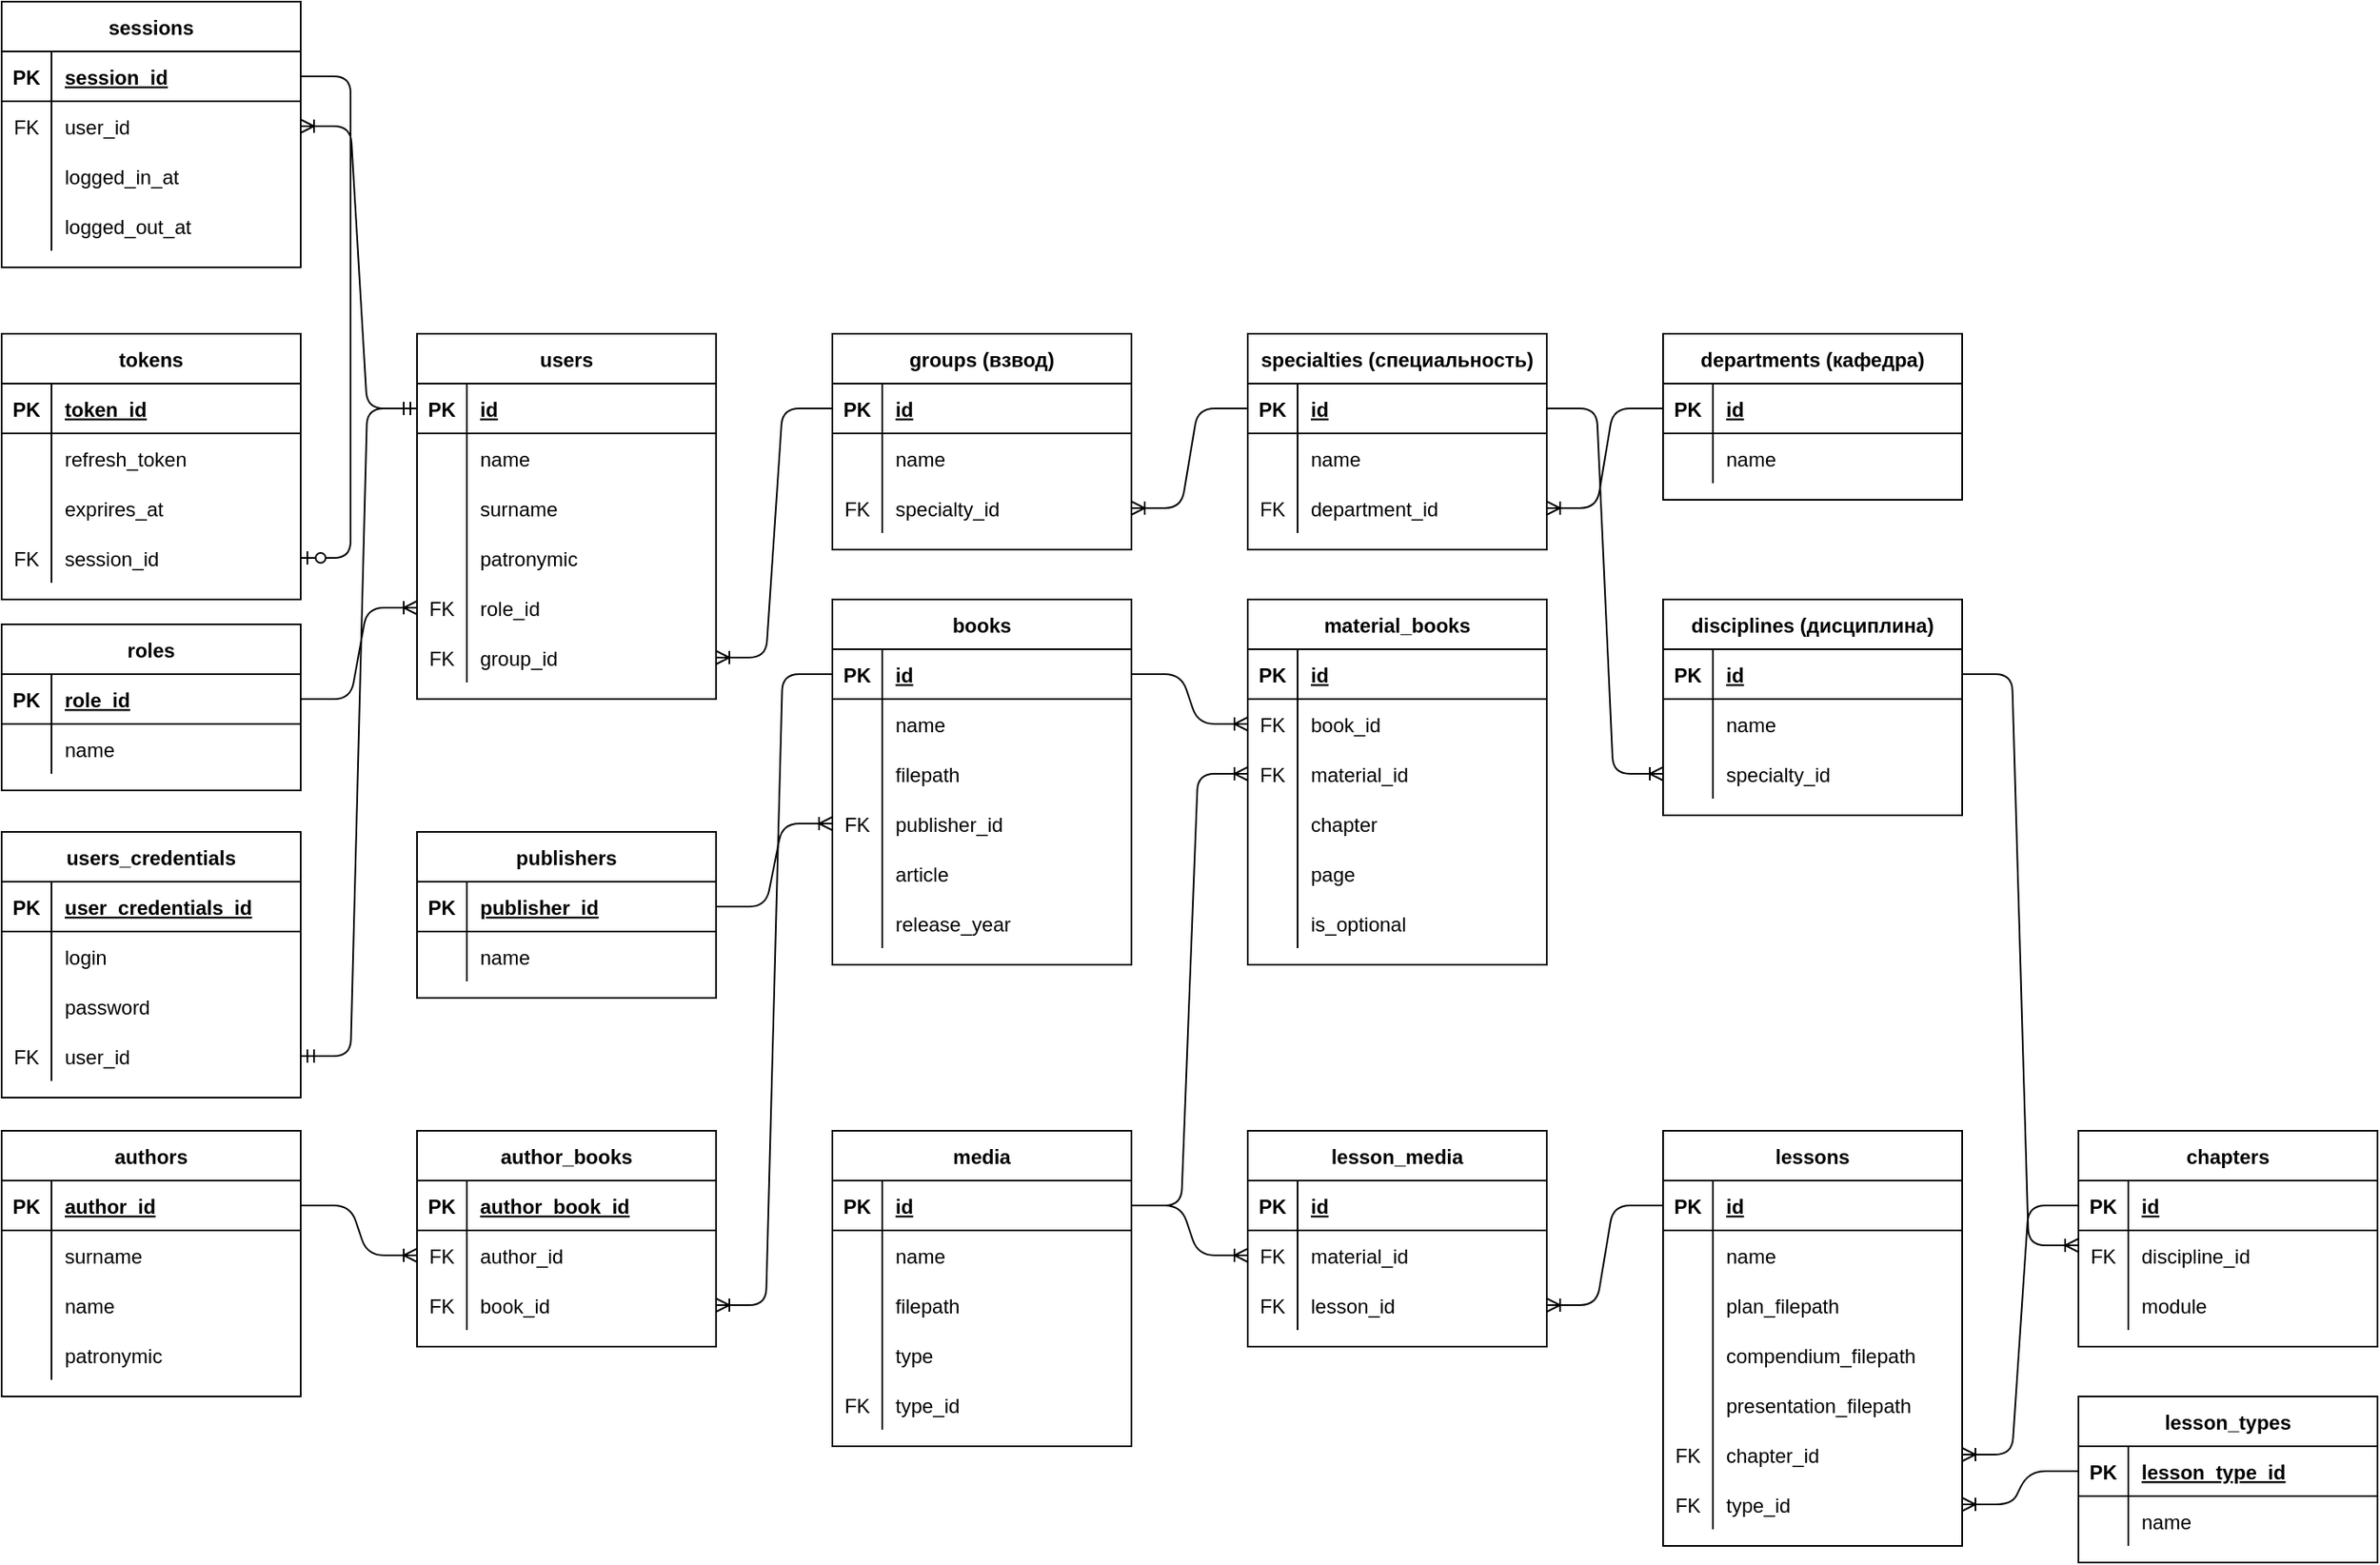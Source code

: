 <mxfile version="15.2.7" type="device"><diagram id="R2lEEEUBdFMjLlhIrx00" name="Page-1"><mxGraphModel dx="1813" dy="1586" grid="1" gridSize="10" guides="1" tooltips="1" connect="1" arrows="1" fold="1" page="1" pageScale="1" pageWidth="850" pageHeight="1100" math="0" shadow="0" extFonts="Permanent Marker^https://fonts.googleapis.com/css?family=Permanent+Marker"><root><mxCell id="0"/><mxCell id="1" parent="0"/><mxCell id="CACc537ld9vavQMk6cfq-1" value="users" style="shape=table;startSize=30;container=1;collapsible=1;childLayout=tableLayout;fixedRows=1;rowLines=0;fontStyle=1;align=center;resizeLast=1;rounded=0;" parent="1" vertex="1"><mxGeometry x="40" y="40" width="180" height="220" as="geometry"/></mxCell><mxCell id="CACc537ld9vavQMk6cfq-2" value="" style="shape=partialRectangle;collapsible=0;dropTarget=0;pointerEvents=0;fillColor=none;top=0;left=0;bottom=1;right=0;points=[[0,0.5],[1,0.5]];portConstraint=eastwest;" parent="CACc537ld9vavQMk6cfq-1" vertex="1"><mxGeometry y="30" width="180" height="30" as="geometry"/></mxCell><mxCell id="CACc537ld9vavQMk6cfq-3" value="PK" style="shape=partialRectangle;connectable=0;fillColor=none;top=0;left=0;bottom=0;right=0;fontStyle=1;overflow=hidden;" parent="CACc537ld9vavQMk6cfq-2" vertex="1"><mxGeometry width="30" height="30" as="geometry"/></mxCell><mxCell id="CACc537ld9vavQMk6cfq-4" value="id" style="shape=partialRectangle;connectable=0;fillColor=none;top=0;left=0;bottom=0;right=0;align=left;spacingLeft=6;fontStyle=5;overflow=hidden;" parent="CACc537ld9vavQMk6cfq-2" vertex="1"><mxGeometry x="30" width="150" height="30" as="geometry"/></mxCell><mxCell id="CACc537ld9vavQMk6cfq-5" value="" style="shape=partialRectangle;collapsible=0;dropTarget=0;pointerEvents=0;fillColor=none;top=0;left=0;bottom=0;right=0;points=[[0,0.5],[1,0.5]];portConstraint=eastwest;" parent="CACc537ld9vavQMk6cfq-1" vertex="1"><mxGeometry y="60" width="180" height="30" as="geometry"/></mxCell><mxCell id="CACc537ld9vavQMk6cfq-6" value="" style="shape=partialRectangle;connectable=0;fillColor=none;top=0;left=0;bottom=0;right=0;editable=1;overflow=hidden;" parent="CACc537ld9vavQMk6cfq-5" vertex="1"><mxGeometry width="30" height="30" as="geometry"/></mxCell><mxCell id="CACc537ld9vavQMk6cfq-7" value="name" style="shape=partialRectangle;connectable=0;fillColor=none;top=0;left=0;bottom=0;right=0;align=left;spacingLeft=6;overflow=hidden;" parent="CACc537ld9vavQMk6cfq-5" vertex="1"><mxGeometry x="30" width="150" height="30" as="geometry"/></mxCell><mxCell id="CACc537ld9vavQMk6cfq-8" value="" style="shape=partialRectangle;collapsible=0;dropTarget=0;pointerEvents=0;fillColor=none;top=0;left=0;bottom=0;right=0;points=[[0,0.5],[1,0.5]];portConstraint=eastwest;" parent="CACc537ld9vavQMk6cfq-1" vertex="1"><mxGeometry y="90" width="180" height="30" as="geometry"/></mxCell><mxCell id="CACc537ld9vavQMk6cfq-9" value="" style="shape=partialRectangle;connectable=0;fillColor=none;top=0;left=0;bottom=0;right=0;editable=1;overflow=hidden;" parent="CACc537ld9vavQMk6cfq-8" vertex="1"><mxGeometry width="30" height="30" as="geometry"/></mxCell><mxCell id="CACc537ld9vavQMk6cfq-10" value="surname" style="shape=partialRectangle;connectable=0;fillColor=none;top=0;left=0;bottom=0;right=0;align=left;spacingLeft=6;overflow=hidden;" parent="CACc537ld9vavQMk6cfq-8" vertex="1"><mxGeometry x="30" width="150" height="30" as="geometry"/></mxCell><mxCell id="CACc537ld9vavQMk6cfq-11" value="" style="shape=partialRectangle;collapsible=0;dropTarget=0;pointerEvents=0;fillColor=none;top=0;left=0;bottom=0;right=0;points=[[0,0.5],[1,0.5]];portConstraint=eastwest;" parent="CACc537ld9vavQMk6cfq-1" vertex="1"><mxGeometry y="120" width="180" height="30" as="geometry"/></mxCell><mxCell id="CACc537ld9vavQMk6cfq-12" value="" style="shape=partialRectangle;connectable=0;fillColor=none;top=0;left=0;bottom=0;right=0;editable=1;overflow=hidden;" parent="CACc537ld9vavQMk6cfq-11" vertex="1"><mxGeometry width="30" height="30" as="geometry"/></mxCell><mxCell id="CACc537ld9vavQMk6cfq-13" value="patronymic" style="shape=partialRectangle;connectable=0;fillColor=none;top=0;left=0;bottom=0;right=0;align=left;spacingLeft=6;overflow=hidden;" parent="CACc537ld9vavQMk6cfq-11" vertex="1"><mxGeometry x="30" width="150" height="30" as="geometry"/></mxCell><mxCell id="CACc537ld9vavQMk6cfq-20" style="shape=partialRectangle;collapsible=0;dropTarget=0;pointerEvents=0;fillColor=none;top=0;left=0;bottom=0;right=0;points=[[0,0.5],[1,0.5]];portConstraint=eastwest;" parent="CACc537ld9vavQMk6cfq-1" vertex="1"><mxGeometry y="150" width="180" height="30" as="geometry"/></mxCell><mxCell id="CACc537ld9vavQMk6cfq-21" value="FK" style="shape=partialRectangle;connectable=0;fillColor=none;top=0;left=0;bottom=0;right=0;editable=1;overflow=hidden;" parent="CACc537ld9vavQMk6cfq-20" vertex="1"><mxGeometry width="30" height="30" as="geometry"/></mxCell><mxCell id="CACc537ld9vavQMk6cfq-22" value="role_id" style="shape=partialRectangle;connectable=0;fillColor=none;top=0;left=0;bottom=0;right=0;align=left;spacingLeft=6;overflow=hidden;" parent="CACc537ld9vavQMk6cfq-20" vertex="1"><mxGeometry x="30" width="150" height="30" as="geometry"/></mxCell><mxCell id="CACc537ld9vavQMk6cfq-27" value="" style="shape=partialRectangle;collapsible=0;dropTarget=0;pointerEvents=0;fillColor=none;top=0;left=0;bottom=0;right=0;points=[[0,0.5],[1,0.5]];portConstraint=eastwest;" parent="CACc537ld9vavQMk6cfq-1" vertex="1"><mxGeometry y="180" width="180" height="30" as="geometry"/></mxCell><mxCell id="CACc537ld9vavQMk6cfq-28" value="FK" style="shape=partialRectangle;connectable=0;fillColor=none;top=0;left=0;bottom=0;right=0;fontStyle=0;overflow=hidden;" parent="CACc537ld9vavQMk6cfq-27" vertex="1"><mxGeometry width="30" height="30" as="geometry"/></mxCell><mxCell id="CACc537ld9vavQMk6cfq-29" value="group_id" style="shape=partialRectangle;connectable=0;fillColor=none;top=0;left=0;bottom=0;right=0;align=left;spacingLeft=6;fontStyle=0;overflow=hidden;" parent="CACc537ld9vavQMk6cfq-27" vertex="1"><mxGeometry x="30" width="150" height="30" as="geometry"/></mxCell><mxCell id="CACc537ld9vavQMk6cfq-30" value="groups (взвод)" style="shape=table;startSize=30;container=1;collapsible=1;childLayout=tableLayout;fixedRows=1;rowLines=0;fontStyle=1;align=center;resizeLast=1;rounded=0;" parent="1" vertex="1"><mxGeometry x="290" y="40" width="180" height="130" as="geometry"><mxRectangle x="290" y="40" width="120" height="30" as="alternateBounds"/></mxGeometry></mxCell><mxCell id="CACc537ld9vavQMk6cfq-31" value="" style="shape=partialRectangle;collapsible=0;dropTarget=0;pointerEvents=0;fillColor=none;top=0;left=0;bottom=1;right=0;points=[[0,0.5],[1,0.5]];portConstraint=eastwest;" parent="CACc537ld9vavQMk6cfq-30" vertex="1"><mxGeometry y="30" width="180" height="30" as="geometry"/></mxCell><mxCell id="CACc537ld9vavQMk6cfq-32" value="PK" style="shape=partialRectangle;connectable=0;fillColor=none;top=0;left=0;bottom=0;right=0;fontStyle=1;overflow=hidden;" parent="CACc537ld9vavQMk6cfq-31" vertex="1"><mxGeometry width="30" height="30" as="geometry"/></mxCell><mxCell id="CACc537ld9vavQMk6cfq-33" value="id" style="shape=partialRectangle;connectable=0;fillColor=none;top=0;left=0;bottom=0;right=0;align=left;spacingLeft=6;fontStyle=5;overflow=hidden;" parent="CACc537ld9vavQMk6cfq-31" vertex="1"><mxGeometry x="30" width="150" height="30" as="geometry"/></mxCell><mxCell id="CACc537ld9vavQMk6cfq-34" value="" style="shape=partialRectangle;collapsible=0;dropTarget=0;pointerEvents=0;fillColor=none;top=0;left=0;bottom=0;right=0;points=[[0,0.5],[1,0.5]];portConstraint=eastwest;" parent="CACc537ld9vavQMk6cfq-30" vertex="1"><mxGeometry y="60" width="180" height="30" as="geometry"/></mxCell><mxCell id="CACc537ld9vavQMk6cfq-35" value="" style="shape=partialRectangle;connectable=0;fillColor=none;top=0;left=0;bottom=0;right=0;editable=1;overflow=hidden;" parent="CACc537ld9vavQMk6cfq-34" vertex="1"><mxGeometry width="30" height="30" as="geometry"/></mxCell><mxCell id="CACc537ld9vavQMk6cfq-36" value="name" style="shape=partialRectangle;connectable=0;fillColor=none;top=0;left=0;bottom=0;right=0;align=left;spacingLeft=6;overflow=hidden;" parent="CACc537ld9vavQMk6cfq-34" vertex="1"><mxGeometry x="30" width="150" height="30" as="geometry"/></mxCell><mxCell id="CACc537ld9vavQMk6cfq-37" value="" style="shape=partialRectangle;collapsible=0;dropTarget=0;pointerEvents=0;fillColor=none;top=0;left=0;bottom=0;right=0;points=[[0,0.5],[1,0.5]];portConstraint=eastwest;" parent="CACc537ld9vavQMk6cfq-30" vertex="1"><mxGeometry y="90" width="180" height="30" as="geometry"/></mxCell><mxCell id="CACc537ld9vavQMk6cfq-38" value="FK" style="shape=partialRectangle;connectable=0;fillColor=none;top=0;left=0;bottom=0;right=0;editable=1;overflow=hidden;" parent="CACc537ld9vavQMk6cfq-37" vertex="1"><mxGeometry width="30" height="30" as="geometry"/></mxCell><mxCell id="CACc537ld9vavQMk6cfq-39" value="specialty_id" style="shape=partialRectangle;connectable=0;fillColor=none;top=0;left=0;bottom=0;right=0;align=left;spacingLeft=6;overflow=hidden;" parent="CACc537ld9vavQMk6cfq-37" vertex="1"><mxGeometry x="30" width="150" height="30" as="geometry"/></mxCell><mxCell id="CACc537ld9vavQMk6cfq-43" value="" style="edgeStyle=entityRelationEdgeStyle;fontSize=12;html=1;endArrow=ERoneToMany;entryX=1;entryY=0.5;entryDx=0;entryDy=0;exitX=0;exitY=0.5;exitDx=0;exitDy=0;" parent="1" source="CACc537ld9vavQMk6cfq-31" target="CACc537ld9vavQMk6cfq-27" edge="1"><mxGeometry width="100" height="100" relative="1" as="geometry"><mxPoint x="370" y="380" as="sourcePoint"/><mxPoint x="470" y="280" as="targetPoint"/></mxGeometry></mxCell><mxCell id="CACc537ld9vavQMk6cfq-44" value="specialties (специальность)" style="shape=table;startSize=30;container=1;collapsible=1;childLayout=tableLayout;fixedRows=1;rowLines=0;fontStyle=1;align=center;resizeLast=1;rounded=0;" parent="1" vertex="1"><mxGeometry x="540" y="40" width="180" height="130" as="geometry"/></mxCell><mxCell id="CACc537ld9vavQMk6cfq-45" value="" style="shape=partialRectangle;collapsible=0;dropTarget=0;pointerEvents=0;fillColor=none;top=0;left=0;bottom=1;right=0;points=[[0,0.5],[1,0.5]];portConstraint=eastwest;" parent="CACc537ld9vavQMk6cfq-44" vertex="1"><mxGeometry y="30" width="180" height="30" as="geometry"/></mxCell><mxCell id="CACc537ld9vavQMk6cfq-46" value="PK" style="shape=partialRectangle;connectable=0;fillColor=none;top=0;left=0;bottom=0;right=0;fontStyle=1;overflow=hidden;" parent="CACc537ld9vavQMk6cfq-45" vertex="1"><mxGeometry width="30" height="30" as="geometry"/></mxCell><mxCell id="CACc537ld9vavQMk6cfq-47" value="id" style="shape=partialRectangle;connectable=0;fillColor=none;top=0;left=0;bottom=0;right=0;align=left;spacingLeft=6;fontStyle=5;overflow=hidden;" parent="CACc537ld9vavQMk6cfq-45" vertex="1"><mxGeometry x="30" width="150" height="30" as="geometry"/></mxCell><mxCell id="CACc537ld9vavQMk6cfq-48" value="" style="shape=partialRectangle;collapsible=0;dropTarget=0;pointerEvents=0;fillColor=none;top=0;left=0;bottom=0;right=0;points=[[0,0.5],[1,0.5]];portConstraint=eastwest;" parent="CACc537ld9vavQMk6cfq-44" vertex="1"><mxGeometry y="60" width="180" height="30" as="geometry"/></mxCell><mxCell id="CACc537ld9vavQMk6cfq-49" value="" style="shape=partialRectangle;connectable=0;fillColor=none;top=0;left=0;bottom=0;right=0;editable=1;overflow=hidden;" parent="CACc537ld9vavQMk6cfq-48" vertex="1"><mxGeometry width="30" height="30" as="geometry"/></mxCell><mxCell id="CACc537ld9vavQMk6cfq-50" value="name" style="shape=partialRectangle;connectable=0;fillColor=none;top=0;left=0;bottom=0;right=0;align=left;spacingLeft=6;overflow=hidden;" parent="CACc537ld9vavQMk6cfq-48" vertex="1"><mxGeometry x="30" width="150" height="30" as="geometry"/></mxCell><mxCell id="CACc537ld9vavQMk6cfq-51" value="" style="shape=partialRectangle;collapsible=0;dropTarget=0;pointerEvents=0;fillColor=none;top=0;left=0;bottom=0;right=0;points=[[0,0.5],[1,0.5]];portConstraint=eastwest;" parent="CACc537ld9vavQMk6cfq-44" vertex="1"><mxGeometry y="90" width="180" height="30" as="geometry"/></mxCell><mxCell id="CACc537ld9vavQMk6cfq-52" value="FK" style="shape=partialRectangle;connectable=0;fillColor=none;top=0;left=0;bottom=0;right=0;editable=1;overflow=hidden;" parent="CACc537ld9vavQMk6cfq-51" vertex="1"><mxGeometry width="30" height="30" as="geometry"/></mxCell><mxCell id="CACc537ld9vavQMk6cfq-53" value="department_id" style="shape=partialRectangle;connectable=0;fillColor=none;top=0;left=0;bottom=0;right=0;align=left;spacingLeft=6;overflow=hidden;" parent="CACc537ld9vavQMk6cfq-51" vertex="1"><mxGeometry x="30" width="150" height="30" as="geometry"/></mxCell><mxCell id="CACc537ld9vavQMk6cfq-58" value="" style="edgeStyle=entityRelationEdgeStyle;fontSize=12;html=1;endArrow=ERoneToMany;exitX=0;exitY=0.5;exitDx=0;exitDy=0;entryX=1;entryY=0.5;entryDx=0;entryDy=0;" parent="1" source="CACc537ld9vavQMk6cfq-45" target="CACc537ld9vavQMk6cfq-37" edge="1"><mxGeometry width="100" height="100" relative="1" as="geometry"><mxPoint x="375" y="300" as="sourcePoint"/><mxPoint x="475" y="200" as="targetPoint"/></mxGeometry></mxCell><mxCell id="CACc537ld9vavQMk6cfq-59" value="departments (кафедра)" style="shape=table;startSize=30;container=1;collapsible=1;childLayout=tableLayout;fixedRows=1;rowLines=0;fontStyle=1;align=center;resizeLast=1;rounded=0;" parent="1" vertex="1"><mxGeometry x="790" y="40" width="180" height="100" as="geometry"/></mxCell><mxCell id="CACc537ld9vavQMk6cfq-60" value="" style="shape=partialRectangle;collapsible=0;dropTarget=0;pointerEvents=0;fillColor=none;top=0;left=0;bottom=1;right=0;points=[[0,0.5],[1,0.5]];portConstraint=eastwest;" parent="CACc537ld9vavQMk6cfq-59" vertex="1"><mxGeometry y="30" width="180" height="30" as="geometry"/></mxCell><mxCell id="CACc537ld9vavQMk6cfq-61" value="PK" style="shape=partialRectangle;connectable=0;fillColor=none;top=0;left=0;bottom=0;right=0;fontStyle=1;overflow=hidden;" parent="CACc537ld9vavQMk6cfq-60" vertex="1"><mxGeometry width="30" height="30" as="geometry"/></mxCell><mxCell id="CACc537ld9vavQMk6cfq-62" value="id" style="shape=partialRectangle;connectable=0;fillColor=none;top=0;left=0;bottom=0;right=0;align=left;spacingLeft=6;fontStyle=5;overflow=hidden;" parent="CACc537ld9vavQMk6cfq-60" vertex="1"><mxGeometry x="30" width="150" height="30" as="geometry"/></mxCell><mxCell id="CACc537ld9vavQMk6cfq-63" value="" style="shape=partialRectangle;collapsible=0;dropTarget=0;pointerEvents=0;fillColor=none;top=0;left=0;bottom=0;right=0;points=[[0,0.5],[1,0.5]];portConstraint=eastwest;" parent="CACc537ld9vavQMk6cfq-59" vertex="1"><mxGeometry y="60" width="180" height="30" as="geometry"/></mxCell><mxCell id="CACc537ld9vavQMk6cfq-64" value="" style="shape=partialRectangle;connectable=0;fillColor=none;top=0;left=0;bottom=0;right=0;editable=1;overflow=hidden;" parent="CACc537ld9vavQMk6cfq-63" vertex="1"><mxGeometry width="30" height="30" as="geometry"/></mxCell><mxCell id="CACc537ld9vavQMk6cfq-65" value="name" style="shape=partialRectangle;connectable=0;fillColor=none;top=0;left=0;bottom=0;right=0;align=left;spacingLeft=6;overflow=hidden;" parent="CACc537ld9vavQMk6cfq-63" vertex="1"><mxGeometry x="30" width="150" height="30" as="geometry"/></mxCell><mxCell id="CACc537ld9vavQMk6cfq-72" value="" style="edgeStyle=entityRelationEdgeStyle;fontSize=12;html=1;endArrow=ERoneToMany;entryX=1;entryY=0.5;entryDx=0;entryDy=0;exitX=0;exitY=0.5;exitDx=0;exitDy=0;" parent="1" source="CACc537ld9vavQMk6cfq-60" target="CACc537ld9vavQMk6cfq-51" edge="1"><mxGeometry width="100" height="100" relative="1" as="geometry"><mxPoint x="370" y="380" as="sourcePoint"/><mxPoint x="470" y="280" as="targetPoint"/></mxGeometry></mxCell><mxCell id="CACc537ld9vavQMk6cfq-73" value="media" style="shape=table;startSize=30;container=1;collapsible=1;childLayout=tableLayout;fixedRows=1;rowLines=0;fontStyle=1;align=center;resizeLast=1;rounded=0;" parent="1" vertex="1"><mxGeometry x="290" y="520" width="180" height="190" as="geometry"/></mxCell><mxCell id="CACc537ld9vavQMk6cfq-74" value="" style="shape=partialRectangle;collapsible=0;dropTarget=0;pointerEvents=0;fillColor=none;top=0;left=0;bottom=1;right=0;points=[[0,0.5],[1,0.5]];portConstraint=eastwest;" parent="CACc537ld9vavQMk6cfq-73" vertex="1"><mxGeometry y="30" width="180" height="30" as="geometry"/></mxCell><mxCell id="CACc537ld9vavQMk6cfq-75" value="PK" style="shape=partialRectangle;connectable=0;fillColor=none;top=0;left=0;bottom=0;right=0;fontStyle=1;overflow=hidden;" parent="CACc537ld9vavQMk6cfq-74" vertex="1"><mxGeometry width="30" height="30" as="geometry"/></mxCell><mxCell id="CACc537ld9vavQMk6cfq-76" value="id" style="shape=partialRectangle;connectable=0;fillColor=none;top=0;left=0;bottom=0;right=0;align=left;spacingLeft=6;fontStyle=5;overflow=hidden;" parent="CACc537ld9vavQMk6cfq-74" vertex="1"><mxGeometry x="30" width="150" height="30" as="geometry"/></mxCell><mxCell id="CACc537ld9vavQMk6cfq-77" value="" style="shape=partialRectangle;collapsible=0;dropTarget=0;pointerEvents=0;fillColor=none;top=0;left=0;bottom=0;right=0;points=[[0,0.5],[1,0.5]];portConstraint=eastwest;" parent="CACc537ld9vavQMk6cfq-73" vertex="1"><mxGeometry y="60" width="180" height="30" as="geometry"/></mxCell><mxCell id="CACc537ld9vavQMk6cfq-78" value="" style="shape=partialRectangle;connectable=0;fillColor=none;top=0;left=0;bottom=0;right=0;editable=1;overflow=hidden;" parent="CACc537ld9vavQMk6cfq-77" vertex="1"><mxGeometry width="30" height="30" as="geometry"/></mxCell><mxCell id="CACc537ld9vavQMk6cfq-79" value="name" style="shape=partialRectangle;connectable=0;fillColor=none;top=0;left=0;bottom=0;right=0;align=left;spacingLeft=6;overflow=hidden;" parent="CACc537ld9vavQMk6cfq-77" vertex="1"><mxGeometry x="30" width="150" height="30" as="geometry"/></mxCell><mxCell id="CACc537ld9vavQMk6cfq-83" value="" style="shape=partialRectangle;collapsible=0;dropTarget=0;pointerEvents=0;fillColor=none;top=0;left=0;bottom=0;right=0;points=[[0,0.5],[1,0.5]];portConstraint=eastwest;" parent="CACc537ld9vavQMk6cfq-73" vertex="1"><mxGeometry y="90" width="180" height="30" as="geometry"/></mxCell><mxCell id="CACc537ld9vavQMk6cfq-84" value="" style="shape=partialRectangle;connectable=0;fillColor=none;top=0;left=0;bottom=0;right=0;editable=1;overflow=hidden;" parent="CACc537ld9vavQMk6cfq-83" vertex="1"><mxGeometry width="30" height="30" as="geometry"/></mxCell><mxCell id="CACc537ld9vavQMk6cfq-85" value="filepath" style="shape=partialRectangle;connectable=0;fillColor=none;top=0;left=0;bottom=0;right=0;align=left;spacingLeft=6;overflow=hidden;" parent="CACc537ld9vavQMk6cfq-83" vertex="1"><mxGeometry x="30" width="150" height="30" as="geometry"/></mxCell><mxCell id="Nih-7YoKFubjmi2l5Ybr-123" style="shape=partialRectangle;collapsible=0;dropTarget=0;pointerEvents=0;fillColor=none;top=0;left=0;bottom=0;right=0;points=[[0,0.5],[1,0.5]];portConstraint=eastwest;" vertex="1" parent="CACc537ld9vavQMk6cfq-73"><mxGeometry y="120" width="180" height="30" as="geometry"/></mxCell><mxCell id="Nih-7YoKFubjmi2l5Ybr-124" style="shape=partialRectangle;connectable=0;fillColor=none;top=0;left=0;bottom=0;right=0;editable=1;overflow=hidden;" vertex="1" parent="Nih-7YoKFubjmi2l5Ybr-123"><mxGeometry width="30" height="30" as="geometry"/></mxCell><mxCell id="Nih-7YoKFubjmi2l5Ybr-125" value="type" style="shape=partialRectangle;connectable=0;fillColor=none;top=0;left=0;bottom=0;right=0;align=left;spacingLeft=6;overflow=hidden;" vertex="1" parent="Nih-7YoKFubjmi2l5Ybr-123"><mxGeometry x="30" width="150" height="30" as="geometry"/></mxCell><mxCell id="CACc537ld9vavQMk6cfq-80" value="" style="shape=partialRectangle;collapsible=0;dropTarget=0;pointerEvents=0;fillColor=none;top=0;left=0;bottom=0;right=0;points=[[0,0.5],[1,0.5]];portConstraint=eastwest;" parent="CACc537ld9vavQMk6cfq-73" vertex="1"><mxGeometry y="150" width="180" height="30" as="geometry"/></mxCell><mxCell id="CACc537ld9vavQMk6cfq-81" value="FK" style="shape=partialRectangle;connectable=0;fillColor=none;top=0;left=0;bottom=0;right=0;editable=1;overflow=hidden;" parent="CACc537ld9vavQMk6cfq-80" vertex="1"><mxGeometry width="30" height="30" as="geometry"/></mxCell><mxCell id="CACc537ld9vavQMk6cfq-82" value="type_id" style="shape=partialRectangle;connectable=0;fillColor=none;top=0;left=0;bottom=0;right=0;align=left;spacingLeft=6;overflow=hidden;" parent="CACc537ld9vavQMk6cfq-80" vertex="1"><mxGeometry x="30" width="150" height="30" as="geometry"/></mxCell><mxCell id="CACc537ld9vavQMk6cfq-118" value="books" style="shape=table;startSize=30;container=1;collapsible=1;childLayout=tableLayout;fixedRows=1;rowLines=0;fontStyle=1;align=center;resizeLast=1;rounded=0;" parent="1" vertex="1"><mxGeometry x="290" y="200" width="180" height="220" as="geometry"/></mxCell><mxCell id="CACc537ld9vavQMk6cfq-119" value="" style="shape=partialRectangle;collapsible=0;dropTarget=0;pointerEvents=0;fillColor=none;top=0;left=0;bottom=1;right=0;points=[[0,0.5],[1,0.5]];portConstraint=eastwest;" parent="CACc537ld9vavQMk6cfq-118" vertex="1"><mxGeometry y="30" width="180" height="30" as="geometry"/></mxCell><mxCell id="CACc537ld9vavQMk6cfq-120" value="PK" style="shape=partialRectangle;connectable=0;fillColor=none;top=0;left=0;bottom=0;right=0;fontStyle=1;overflow=hidden;" parent="CACc537ld9vavQMk6cfq-119" vertex="1"><mxGeometry width="30" height="30" as="geometry"/></mxCell><mxCell id="CACc537ld9vavQMk6cfq-121" value="id" style="shape=partialRectangle;connectable=0;fillColor=none;top=0;left=0;bottom=0;right=0;align=left;spacingLeft=6;fontStyle=5;overflow=hidden;" parent="CACc537ld9vavQMk6cfq-119" vertex="1"><mxGeometry x="30" width="150" height="30" as="geometry"/></mxCell><mxCell id="CACc537ld9vavQMk6cfq-122" value="" style="shape=partialRectangle;collapsible=0;dropTarget=0;pointerEvents=0;fillColor=none;top=0;left=0;bottom=0;right=0;points=[[0,0.5],[1,0.5]];portConstraint=eastwest;" parent="CACc537ld9vavQMk6cfq-118" vertex="1"><mxGeometry y="60" width="180" height="30" as="geometry"/></mxCell><mxCell id="CACc537ld9vavQMk6cfq-123" value="" style="shape=partialRectangle;connectable=0;fillColor=none;top=0;left=0;bottom=0;right=0;editable=1;overflow=hidden;" parent="CACc537ld9vavQMk6cfq-122" vertex="1"><mxGeometry width="30" height="30" as="geometry"/></mxCell><mxCell id="CACc537ld9vavQMk6cfq-124" value="name" style="shape=partialRectangle;connectable=0;fillColor=none;top=0;left=0;bottom=0;right=0;align=left;spacingLeft=6;overflow=hidden;" parent="CACc537ld9vavQMk6cfq-122" vertex="1"><mxGeometry x="30" width="150" height="30" as="geometry"/></mxCell><mxCell id="CACc537ld9vavQMk6cfq-125" value="" style="shape=partialRectangle;collapsible=0;dropTarget=0;pointerEvents=0;fillColor=none;top=0;left=0;bottom=0;right=0;points=[[0,0.5],[1,0.5]];portConstraint=eastwest;" parent="CACc537ld9vavQMk6cfq-118" vertex="1"><mxGeometry y="90" width="180" height="30" as="geometry"/></mxCell><mxCell id="CACc537ld9vavQMk6cfq-126" value="" style="shape=partialRectangle;connectable=0;fillColor=none;top=0;left=0;bottom=0;right=0;editable=1;overflow=hidden;" parent="CACc537ld9vavQMk6cfq-125" vertex="1"><mxGeometry width="30" height="30" as="geometry"/></mxCell><mxCell id="CACc537ld9vavQMk6cfq-127" value="filepath" style="shape=partialRectangle;connectable=0;fillColor=none;top=0;left=0;bottom=0;right=0;align=left;spacingLeft=6;overflow=hidden;" parent="CACc537ld9vavQMk6cfq-125" vertex="1"><mxGeometry x="30" width="150" height="30" as="geometry"/></mxCell><mxCell id="Nih-7YoKFubjmi2l5Ybr-31" style="shape=partialRectangle;collapsible=0;dropTarget=0;pointerEvents=0;fillColor=none;top=0;left=0;bottom=0;right=0;points=[[0,0.5],[1,0.5]];portConstraint=eastwest;" vertex="1" parent="CACc537ld9vavQMk6cfq-118"><mxGeometry y="120" width="180" height="30" as="geometry"/></mxCell><mxCell id="Nih-7YoKFubjmi2l5Ybr-32" value="FK" style="shape=partialRectangle;connectable=0;fillColor=none;top=0;left=0;bottom=0;right=0;editable=1;overflow=hidden;" vertex="1" parent="Nih-7YoKFubjmi2l5Ybr-31"><mxGeometry width="30" height="30" as="geometry"/></mxCell><mxCell id="Nih-7YoKFubjmi2l5Ybr-33" value="publisher_id" style="shape=partialRectangle;connectable=0;fillColor=none;top=0;left=0;bottom=0;right=0;align=left;spacingLeft=6;overflow=hidden;" vertex="1" parent="Nih-7YoKFubjmi2l5Ybr-31"><mxGeometry x="30" width="150" height="30" as="geometry"/></mxCell><mxCell id="Nih-7YoKFubjmi2l5Ybr-53" style="shape=partialRectangle;collapsible=0;dropTarget=0;pointerEvents=0;fillColor=none;top=0;left=0;bottom=0;right=0;points=[[0,0.5],[1,0.5]];portConstraint=eastwest;" vertex="1" parent="CACc537ld9vavQMk6cfq-118"><mxGeometry y="150" width="180" height="30" as="geometry"/></mxCell><mxCell id="Nih-7YoKFubjmi2l5Ybr-54" value="" style="shape=partialRectangle;connectable=0;fillColor=none;top=0;left=0;bottom=0;right=0;editable=1;overflow=hidden;" vertex="1" parent="Nih-7YoKFubjmi2l5Ybr-53"><mxGeometry width="30" height="30" as="geometry"/></mxCell><mxCell id="Nih-7YoKFubjmi2l5Ybr-55" value="article" style="shape=partialRectangle;connectable=0;fillColor=none;top=0;left=0;bottom=0;right=0;align=left;spacingLeft=6;overflow=hidden;" vertex="1" parent="Nih-7YoKFubjmi2l5Ybr-53"><mxGeometry x="30" width="150" height="30" as="geometry"/></mxCell><mxCell id="Nih-7YoKFubjmi2l5Ybr-34" style="shape=partialRectangle;collapsible=0;dropTarget=0;pointerEvents=0;fillColor=none;top=0;left=0;bottom=0;right=0;points=[[0,0.5],[1,0.5]];portConstraint=eastwest;" vertex="1" parent="CACc537ld9vavQMk6cfq-118"><mxGeometry y="180" width="180" height="30" as="geometry"/></mxCell><mxCell id="Nih-7YoKFubjmi2l5Ybr-35" style="shape=partialRectangle;connectable=0;fillColor=none;top=0;left=0;bottom=0;right=0;editable=1;overflow=hidden;" vertex="1" parent="Nih-7YoKFubjmi2l5Ybr-34"><mxGeometry width="30" height="30" as="geometry"/></mxCell><mxCell id="Nih-7YoKFubjmi2l5Ybr-36" value="release_year" style="shape=partialRectangle;connectable=0;fillColor=none;top=0;left=0;bottom=0;right=0;align=left;spacingLeft=6;overflow=hidden;" vertex="1" parent="Nih-7YoKFubjmi2l5Ybr-34"><mxGeometry x="30" width="150" height="30" as="geometry"/></mxCell><mxCell id="CACc537ld9vavQMk6cfq-131" value="material_books" style="shape=table;startSize=30;container=1;collapsible=1;childLayout=tableLayout;fixedRows=1;rowLines=0;fontStyle=1;align=center;resizeLast=1;rounded=0;" parent="1" vertex="1"><mxGeometry x="540" y="200" width="180" height="220" as="geometry"/></mxCell><mxCell id="CACc537ld9vavQMk6cfq-132" value="" style="shape=partialRectangle;collapsible=0;dropTarget=0;pointerEvents=0;fillColor=none;top=0;left=0;bottom=1;right=0;points=[[0,0.5],[1,0.5]];portConstraint=eastwest;" parent="CACc537ld9vavQMk6cfq-131" vertex="1"><mxGeometry y="30" width="180" height="30" as="geometry"/></mxCell><mxCell id="CACc537ld9vavQMk6cfq-133" value="PK" style="shape=partialRectangle;connectable=0;fillColor=none;top=0;left=0;bottom=0;right=0;fontStyle=1;overflow=hidden;" parent="CACc537ld9vavQMk6cfq-132" vertex="1"><mxGeometry width="30" height="30" as="geometry"/></mxCell><mxCell id="CACc537ld9vavQMk6cfq-134" value="id" style="shape=partialRectangle;connectable=0;fillColor=none;top=0;left=0;bottom=0;right=0;align=left;spacingLeft=6;fontStyle=5;overflow=hidden;" parent="CACc537ld9vavQMk6cfq-132" vertex="1"><mxGeometry x="30" width="150" height="30" as="geometry"/></mxCell><mxCell id="CACc537ld9vavQMk6cfq-135" value="" style="shape=partialRectangle;collapsible=0;dropTarget=0;pointerEvents=0;fillColor=none;top=0;left=0;bottom=0;right=0;points=[[0,0.5],[1,0.5]];portConstraint=eastwest;" parent="CACc537ld9vavQMk6cfq-131" vertex="1"><mxGeometry y="60" width="180" height="30" as="geometry"/></mxCell><mxCell id="CACc537ld9vavQMk6cfq-136" value="FK" style="shape=partialRectangle;connectable=0;fillColor=none;top=0;left=0;bottom=0;right=0;editable=1;overflow=hidden;" parent="CACc537ld9vavQMk6cfq-135" vertex="1"><mxGeometry width="30" height="30" as="geometry"/></mxCell><mxCell id="CACc537ld9vavQMk6cfq-137" value="book_id" style="shape=partialRectangle;connectable=0;fillColor=none;top=0;left=0;bottom=0;right=0;align=left;spacingLeft=6;overflow=hidden;" parent="CACc537ld9vavQMk6cfq-135" vertex="1"><mxGeometry x="30" width="150" height="30" as="geometry"/></mxCell><mxCell id="CACc537ld9vavQMk6cfq-138" value="" style="shape=partialRectangle;collapsible=0;dropTarget=0;pointerEvents=0;fillColor=none;top=0;left=0;bottom=0;right=0;points=[[0,0.5],[1,0.5]];portConstraint=eastwest;" parent="CACc537ld9vavQMk6cfq-131" vertex="1"><mxGeometry y="90" width="180" height="30" as="geometry"/></mxCell><mxCell id="CACc537ld9vavQMk6cfq-139" value="FK" style="shape=partialRectangle;connectable=0;fillColor=none;top=0;left=0;bottom=0;right=0;editable=1;overflow=hidden;" parent="CACc537ld9vavQMk6cfq-138" vertex="1"><mxGeometry width="30" height="30" as="geometry"/></mxCell><mxCell id="CACc537ld9vavQMk6cfq-140" value="material_id" style="shape=partialRectangle;connectable=0;fillColor=none;top=0;left=0;bottom=0;right=0;align=left;spacingLeft=6;overflow=hidden;" parent="CACc537ld9vavQMk6cfq-138" vertex="1"><mxGeometry x="30" width="150" height="30" as="geometry"/></mxCell><mxCell id="Nih-7YoKFubjmi2l5Ybr-78" style="shape=partialRectangle;collapsible=0;dropTarget=0;pointerEvents=0;fillColor=none;top=0;left=0;bottom=0;right=0;points=[[0,0.5],[1,0.5]];portConstraint=eastwest;" vertex="1" parent="CACc537ld9vavQMk6cfq-131"><mxGeometry y="120" width="180" height="30" as="geometry"/></mxCell><mxCell id="Nih-7YoKFubjmi2l5Ybr-79" style="shape=partialRectangle;connectable=0;fillColor=none;top=0;left=0;bottom=0;right=0;editable=1;overflow=hidden;" vertex="1" parent="Nih-7YoKFubjmi2l5Ybr-78"><mxGeometry width="30" height="30" as="geometry"/></mxCell><mxCell id="Nih-7YoKFubjmi2l5Ybr-80" value="chapter" style="shape=partialRectangle;connectable=0;fillColor=none;top=0;left=0;bottom=0;right=0;align=left;spacingLeft=6;overflow=hidden;" vertex="1" parent="Nih-7YoKFubjmi2l5Ybr-78"><mxGeometry x="30" width="150" height="30" as="geometry"/></mxCell><mxCell id="Nih-7YoKFubjmi2l5Ybr-81" style="shape=partialRectangle;collapsible=0;dropTarget=0;pointerEvents=0;fillColor=none;top=0;left=0;bottom=0;right=0;points=[[0,0.5],[1,0.5]];portConstraint=eastwest;" vertex="1" parent="CACc537ld9vavQMk6cfq-131"><mxGeometry y="150" width="180" height="30" as="geometry"/></mxCell><mxCell id="Nih-7YoKFubjmi2l5Ybr-82" style="shape=partialRectangle;connectable=0;fillColor=none;top=0;left=0;bottom=0;right=0;editable=1;overflow=hidden;" vertex="1" parent="Nih-7YoKFubjmi2l5Ybr-81"><mxGeometry width="30" height="30" as="geometry"/></mxCell><mxCell id="Nih-7YoKFubjmi2l5Ybr-83" value="page" style="shape=partialRectangle;connectable=0;fillColor=none;top=0;left=0;bottom=0;right=0;align=left;spacingLeft=6;overflow=hidden;" vertex="1" parent="Nih-7YoKFubjmi2l5Ybr-81"><mxGeometry x="30" width="150" height="30" as="geometry"/></mxCell><mxCell id="Nih-7YoKFubjmi2l5Ybr-84" style="shape=partialRectangle;collapsible=0;dropTarget=0;pointerEvents=0;fillColor=none;top=0;left=0;bottom=0;right=0;points=[[0,0.5],[1,0.5]];portConstraint=eastwest;" vertex="1" parent="CACc537ld9vavQMk6cfq-131"><mxGeometry y="180" width="180" height="30" as="geometry"/></mxCell><mxCell id="Nih-7YoKFubjmi2l5Ybr-85" style="shape=partialRectangle;connectable=0;fillColor=none;top=0;left=0;bottom=0;right=0;editable=1;overflow=hidden;" vertex="1" parent="Nih-7YoKFubjmi2l5Ybr-84"><mxGeometry width="30" height="30" as="geometry"/></mxCell><mxCell id="Nih-7YoKFubjmi2l5Ybr-86" value="is_optional" style="shape=partialRectangle;connectable=0;fillColor=none;top=0;left=0;bottom=0;right=0;align=left;spacingLeft=6;overflow=hidden;" vertex="1" parent="Nih-7YoKFubjmi2l5Ybr-84"><mxGeometry x="30" width="150" height="30" as="geometry"/></mxCell><mxCell id="CACc537ld9vavQMk6cfq-145" value="" style="edgeStyle=entityRelationEdgeStyle;fontSize=12;html=1;endArrow=ERoneToMany;exitX=1;exitY=0.5;exitDx=0;exitDy=0;entryX=0;entryY=0.5;entryDx=0;entryDy=0;" parent="1" source="CACc537ld9vavQMk6cfq-119" target="CACc537ld9vavQMk6cfq-135" edge="1"><mxGeometry width="100" height="100" relative="1" as="geometry"><mxPoint x="460" y="380" as="sourcePoint"/><mxPoint x="560" y="280" as="targetPoint"/></mxGeometry></mxCell><mxCell id="CACc537ld9vavQMk6cfq-146" value="" style="edgeStyle=entityRelationEdgeStyle;fontSize=12;html=1;endArrow=ERoneToMany;exitX=1;exitY=0.5;exitDx=0;exitDy=0;entryX=0;entryY=0.5;entryDx=0;entryDy=0;" parent="1" source="CACc537ld9vavQMk6cfq-74" target="CACc537ld9vavQMk6cfq-138" edge="1"><mxGeometry width="100" height="100" relative="1" as="geometry"><mxPoint x="460" y="380" as="sourcePoint"/><mxPoint x="560" y="280" as="targetPoint"/></mxGeometry></mxCell><mxCell id="CACc537ld9vavQMk6cfq-147" value="lessons" style="shape=table;startSize=30;container=1;collapsible=1;childLayout=tableLayout;fixedRows=1;rowLines=0;fontStyle=1;align=center;resizeLast=1;rounded=0;" parent="1" vertex="1"><mxGeometry x="790" y="520" width="180" height="250" as="geometry"/></mxCell><mxCell id="CACc537ld9vavQMk6cfq-148" value="" style="shape=partialRectangle;collapsible=0;dropTarget=0;pointerEvents=0;fillColor=none;top=0;left=0;bottom=1;right=0;points=[[0,0.5],[1,0.5]];portConstraint=eastwest;" parent="CACc537ld9vavQMk6cfq-147" vertex="1"><mxGeometry y="30" width="180" height="30" as="geometry"/></mxCell><mxCell id="CACc537ld9vavQMk6cfq-149" value="PK" style="shape=partialRectangle;connectable=0;fillColor=none;top=0;left=0;bottom=0;right=0;fontStyle=1;overflow=hidden;" parent="CACc537ld9vavQMk6cfq-148" vertex="1"><mxGeometry width="30" height="30" as="geometry"/></mxCell><mxCell id="CACc537ld9vavQMk6cfq-150" value="id" style="shape=partialRectangle;connectable=0;fillColor=none;top=0;left=0;bottom=0;right=0;align=left;spacingLeft=6;fontStyle=5;overflow=hidden;" parent="CACc537ld9vavQMk6cfq-148" vertex="1"><mxGeometry x="30" width="150" height="30" as="geometry"/></mxCell><mxCell id="CACc537ld9vavQMk6cfq-151" value="" style="shape=partialRectangle;collapsible=0;dropTarget=0;pointerEvents=0;fillColor=none;top=0;left=0;bottom=0;right=0;points=[[0,0.5],[1,0.5]];portConstraint=eastwest;" parent="CACc537ld9vavQMk6cfq-147" vertex="1"><mxGeometry y="60" width="180" height="30" as="geometry"/></mxCell><mxCell id="CACc537ld9vavQMk6cfq-152" value="" style="shape=partialRectangle;connectable=0;fillColor=none;top=0;left=0;bottom=0;right=0;editable=1;overflow=hidden;" parent="CACc537ld9vavQMk6cfq-151" vertex="1"><mxGeometry width="30" height="30" as="geometry"/></mxCell><mxCell id="CACc537ld9vavQMk6cfq-153" value="name" style="shape=partialRectangle;connectable=0;fillColor=none;top=0;left=0;bottom=0;right=0;align=left;spacingLeft=6;overflow=hidden;" parent="CACc537ld9vavQMk6cfq-151" vertex="1"><mxGeometry x="30" width="150" height="30" as="geometry"/></mxCell><mxCell id="Nih-7YoKFubjmi2l5Ybr-120" style="shape=partialRectangle;collapsible=0;dropTarget=0;pointerEvents=0;fillColor=none;top=0;left=0;bottom=0;right=0;points=[[0,0.5],[1,0.5]];portConstraint=eastwest;" vertex="1" parent="CACc537ld9vavQMk6cfq-147"><mxGeometry y="90" width="180" height="30" as="geometry"/></mxCell><mxCell id="Nih-7YoKFubjmi2l5Ybr-121" style="shape=partialRectangle;connectable=0;fillColor=none;top=0;left=0;bottom=0;right=0;editable=1;overflow=hidden;" vertex="1" parent="Nih-7YoKFubjmi2l5Ybr-120"><mxGeometry width="30" height="30" as="geometry"/></mxCell><mxCell id="Nih-7YoKFubjmi2l5Ybr-122" value="plan_filepath" style="shape=partialRectangle;connectable=0;fillColor=none;top=0;left=0;bottom=0;right=0;align=left;spacingLeft=6;overflow=hidden;" vertex="1" parent="Nih-7YoKFubjmi2l5Ybr-120"><mxGeometry x="30" width="150" height="30" as="geometry"/></mxCell><mxCell id="Nih-7YoKFubjmi2l5Ybr-117" style="shape=partialRectangle;collapsible=0;dropTarget=0;pointerEvents=0;fillColor=none;top=0;left=0;bottom=0;right=0;points=[[0,0.5],[1,0.5]];portConstraint=eastwest;" vertex="1" parent="CACc537ld9vavQMk6cfq-147"><mxGeometry y="120" width="180" height="30" as="geometry"/></mxCell><mxCell id="Nih-7YoKFubjmi2l5Ybr-118" style="shape=partialRectangle;connectable=0;fillColor=none;top=0;left=0;bottom=0;right=0;editable=1;overflow=hidden;" vertex="1" parent="Nih-7YoKFubjmi2l5Ybr-117"><mxGeometry width="30" height="30" as="geometry"/></mxCell><mxCell id="Nih-7YoKFubjmi2l5Ybr-119" value="compendium_filepath" style="shape=partialRectangle;connectable=0;fillColor=none;top=0;left=0;bottom=0;right=0;align=left;spacingLeft=6;overflow=hidden;" vertex="1" parent="Nih-7YoKFubjmi2l5Ybr-117"><mxGeometry x="30" width="150" height="30" as="geometry"/></mxCell><mxCell id="Nih-7YoKFubjmi2l5Ybr-114" style="shape=partialRectangle;collapsible=0;dropTarget=0;pointerEvents=0;fillColor=none;top=0;left=0;bottom=0;right=0;points=[[0,0.5],[1,0.5]];portConstraint=eastwest;" vertex="1" parent="CACc537ld9vavQMk6cfq-147"><mxGeometry y="150" width="180" height="30" as="geometry"/></mxCell><mxCell id="Nih-7YoKFubjmi2l5Ybr-115" style="shape=partialRectangle;connectable=0;fillColor=none;top=0;left=0;bottom=0;right=0;editable=1;overflow=hidden;" vertex="1" parent="Nih-7YoKFubjmi2l5Ybr-114"><mxGeometry width="30" height="30" as="geometry"/></mxCell><mxCell id="Nih-7YoKFubjmi2l5Ybr-116" value="presentation_filepath" style="shape=partialRectangle;connectable=0;fillColor=none;top=0;left=0;bottom=0;right=0;align=left;spacingLeft=6;overflow=hidden;" vertex="1" parent="Nih-7YoKFubjmi2l5Ybr-114"><mxGeometry x="30" width="150" height="30" as="geometry"/></mxCell><mxCell id="CACc537ld9vavQMk6cfq-154" value="" style="shape=partialRectangle;collapsible=0;dropTarget=0;pointerEvents=0;fillColor=none;top=0;left=0;bottom=0;right=0;points=[[0,0.5],[1,0.5]];portConstraint=eastwest;" parent="CACc537ld9vavQMk6cfq-147" vertex="1"><mxGeometry y="180" width="180" height="30" as="geometry"/></mxCell><mxCell id="CACc537ld9vavQMk6cfq-155" value="FK" style="shape=partialRectangle;connectable=0;fillColor=none;top=0;left=0;bottom=0;right=0;editable=1;overflow=hidden;" parent="CACc537ld9vavQMk6cfq-154" vertex="1"><mxGeometry width="30" height="30" as="geometry"/></mxCell><mxCell id="CACc537ld9vavQMk6cfq-156" value="chapter_id" style="shape=partialRectangle;connectable=0;fillColor=none;top=0;left=0;bottom=0;right=0;align=left;spacingLeft=6;overflow=hidden;" parent="CACc537ld9vavQMk6cfq-154" vertex="1"><mxGeometry x="30" width="150" height="30" as="geometry"/></mxCell><mxCell id="Nih-7YoKFubjmi2l5Ybr-1" style="shape=partialRectangle;collapsible=0;dropTarget=0;pointerEvents=0;fillColor=none;top=0;left=0;bottom=0;right=0;points=[[0,0.5],[1,0.5]];portConstraint=eastwest;" vertex="1" parent="CACc537ld9vavQMk6cfq-147"><mxGeometry y="210" width="180" height="30" as="geometry"/></mxCell><mxCell id="Nih-7YoKFubjmi2l5Ybr-2" value="FK" style="shape=partialRectangle;connectable=0;fillColor=none;top=0;left=0;bottom=0;right=0;editable=1;overflow=hidden;" vertex="1" parent="Nih-7YoKFubjmi2l5Ybr-1"><mxGeometry width="30" height="30" as="geometry"/></mxCell><mxCell id="Nih-7YoKFubjmi2l5Ybr-3" value="type_id" style="shape=partialRectangle;connectable=0;fillColor=none;top=0;left=0;bottom=0;right=0;align=left;spacingLeft=6;overflow=hidden;" vertex="1" parent="Nih-7YoKFubjmi2l5Ybr-1"><mxGeometry x="30" width="150" height="30" as="geometry"/></mxCell><mxCell id="CACc537ld9vavQMk6cfq-160" value="chapters" style="shape=table;startSize=30;container=1;collapsible=1;childLayout=tableLayout;fixedRows=1;rowLines=0;fontStyle=1;align=center;resizeLast=1;rounded=0;" parent="1" vertex="1"><mxGeometry x="1040" y="520" width="180" height="130" as="geometry"/></mxCell><mxCell id="CACc537ld9vavQMk6cfq-161" value="" style="shape=partialRectangle;collapsible=0;dropTarget=0;pointerEvents=0;fillColor=none;top=0;left=0;bottom=1;right=0;points=[[0,0.5],[1,0.5]];portConstraint=eastwest;" parent="CACc537ld9vavQMk6cfq-160" vertex="1"><mxGeometry y="30" width="180" height="30" as="geometry"/></mxCell><mxCell id="CACc537ld9vavQMk6cfq-162" value="PK" style="shape=partialRectangle;connectable=0;fillColor=none;top=0;left=0;bottom=0;right=0;fontStyle=1;overflow=hidden;" parent="CACc537ld9vavQMk6cfq-161" vertex="1"><mxGeometry width="30" height="30" as="geometry"/></mxCell><mxCell id="CACc537ld9vavQMk6cfq-163" value="id" style="shape=partialRectangle;connectable=0;fillColor=none;top=0;left=0;bottom=0;right=0;align=left;spacingLeft=6;fontStyle=5;overflow=hidden;" parent="CACc537ld9vavQMk6cfq-161" vertex="1"><mxGeometry x="30" width="150" height="30" as="geometry"/></mxCell><mxCell id="CACc537ld9vavQMk6cfq-164" value="" style="shape=partialRectangle;collapsible=0;dropTarget=0;pointerEvents=0;fillColor=none;top=0;left=0;bottom=0;right=0;points=[[0,0.5],[1,0.5]];portConstraint=eastwest;" parent="CACc537ld9vavQMk6cfq-160" vertex="1"><mxGeometry y="60" width="180" height="30" as="geometry"/></mxCell><mxCell id="CACc537ld9vavQMk6cfq-165" value="FK" style="shape=partialRectangle;connectable=0;fillColor=none;top=0;left=0;bottom=0;right=0;editable=1;overflow=hidden;" parent="CACc537ld9vavQMk6cfq-164" vertex="1"><mxGeometry width="30" height="30" as="geometry"/></mxCell><mxCell id="CACc537ld9vavQMk6cfq-166" value="discipline_id" style="shape=partialRectangle;connectable=0;fillColor=none;top=0;left=0;bottom=0;right=0;align=left;spacingLeft=6;overflow=hidden;" parent="CACc537ld9vavQMk6cfq-164" vertex="1"><mxGeometry x="30" width="150" height="30" as="geometry"/></mxCell><mxCell id="CACc537ld9vavQMk6cfq-167" value="" style="shape=partialRectangle;collapsible=0;dropTarget=0;pointerEvents=0;fillColor=none;top=0;left=0;bottom=0;right=0;points=[[0,0.5],[1,0.5]];portConstraint=eastwest;" parent="CACc537ld9vavQMk6cfq-160" vertex="1"><mxGeometry y="90" width="180" height="30" as="geometry"/></mxCell><mxCell id="CACc537ld9vavQMk6cfq-168" value="" style="shape=partialRectangle;connectable=0;fillColor=none;top=0;left=0;bottom=0;right=0;editable=1;overflow=hidden;" parent="CACc537ld9vavQMk6cfq-167" vertex="1"><mxGeometry width="30" height="30" as="geometry"/></mxCell><mxCell id="CACc537ld9vavQMk6cfq-169" value="module" style="shape=partialRectangle;connectable=0;fillColor=none;top=0;left=0;bottom=0;right=0;align=left;spacingLeft=6;overflow=hidden;" parent="CACc537ld9vavQMk6cfq-167" vertex="1"><mxGeometry x="30" width="150" height="30" as="geometry"/></mxCell><mxCell id="CACc537ld9vavQMk6cfq-173" value="lesson_media" style="shape=table;startSize=30;container=1;collapsible=1;childLayout=tableLayout;fixedRows=1;rowLines=0;fontStyle=1;align=center;resizeLast=1;rounded=0;" parent="1" vertex="1"><mxGeometry x="540" y="520" width="180" height="130" as="geometry"/></mxCell><mxCell id="CACc537ld9vavQMk6cfq-174" value="" style="shape=partialRectangle;collapsible=0;dropTarget=0;pointerEvents=0;fillColor=none;top=0;left=0;bottom=1;right=0;points=[[0,0.5],[1,0.5]];portConstraint=eastwest;" parent="CACc537ld9vavQMk6cfq-173" vertex="1"><mxGeometry y="30" width="180" height="30" as="geometry"/></mxCell><mxCell id="CACc537ld9vavQMk6cfq-175" value="PK" style="shape=partialRectangle;connectable=0;fillColor=none;top=0;left=0;bottom=0;right=0;fontStyle=1;overflow=hidden;" parent="CACc537ld9vavQMk6cfq-174" vertex="1"><mxGeometry width="30" height="30" as="geometry"/></mxCell><mxCell id="CACc537ld9vavQMk6cfq-176" value="id" style="shape=partialRectangle;connectable=0;fillColor=none;top=0;left=0;bottom=0;right=0;align=left;spacingLeft=6;fontStyle=5;overflow=hidden;" parent="CACc537ld9vavQMk6cfq-174" vertex="1"><mxGeometry x="30" width="150" height="30" as="geometry"/></mxCell><mxCell id="CACc537ld9vavQMk6cfq-177" value="" style="shape=partialRectangle;collapsible=0;dropTarget=0;pointerEvents=0;fillColor=none;top=0;left=0;bottom=0;right=0;points=[[0,0.5],[1,0.5]];portConstraint=eastwest;" parent="CACc537ld9vavQMk6cfq-173" vertex="1"><mxGeometry y="60" width="180" height="30" as="geometry"/></mxCell><mxCell id="CACc537ld9vavQMk6cfq-178" value="FK" style="shape=partialRectangle;connectable=0;fillColor=none;top=0;left=0;bottom=0;right=0;editable=1;overflow=hidden;" parent="CACc537ld9vavQMk6cfq-177" vertex="1"><mxGeometry width="30" height="30" as="geometry"/></mxCell><mxCell id="CACc537ld9vavQMk6cfq-179" value="material_id" style="shape=partialRectangle;connectable=0;fillColor=none;top=0;left=0;bottom=0;right=0;align=left;spacingLeft=6;overflow=hidden;" parent="CACc537ld9vavQMk6cfq-177" vertex="1"><mxGeometry x="30" width="150" height="30" as="geometry"/></mxCell><mxCell id="CACc537ld9vavQMk6cfq-180" value="" style="shape=partialRectangle;collapsible=0;dropTarget=0;pointerEvents=0;fillColor=none;top=0;left=0;bottom=0;right=0;points=[[0,0.5],[1,0.5]];portConstraint=eastwest;" parent="CACc537ld9vavQMk6cfq-173" vertex="1"><mxGeometry y="90" width="180" height="30" as="geometry"/></mxCell><mxCell id="CACc537ld9vavQMk6cfq-181" value="FK" style="shape=partialRectangle;connectable=0;fillColor=none;top=0;left=0;bottom=0;right=0;editable=1;overflow=hidden;" parent="CACc537ld9vavQMk6cfq-180" vertex="1"><mxGeometry width="30" height="30" as="geometry"/></mxCell><mxCell id="CACc537ld9vavQMk6cfq-182" value="lesson_id" style="shape=partialRectangle;connectable=0;fillColor=none;top=0;left=0;bottom=0;right=0;align=left;spacingLeft=6;overflow=hidden;" parent="CACc537ld9vavQMk6cfq-180" vertex="1"><mxGeometry x="30" width="150" height="30" as="geometry"/></mxCell><mxCell id="CACc537ld9vavQMk6cfq-189" value="" style="edgeStyle=entityRelationEdgeStyle;fontSize=12;html=1;endArrow=ERoneToMany;exitX=1;exitY=0.5;exitDx=0;exitDy=0;entryX=0;entryY=0.5;entryDx=0;entryDy=0;" parent="1" source="CACc537ld9vavQMk6cfq-74" target="CACc537ld9vavQMk6cfq-177" edge="1"><mxGeometry width="100" height="100" relative="1" as="geometry"><mxPoint x="480" y="490" as="sourcePoint"/><mxPoint x="580" y="390" as="targetPoint"/></mxGeometry></mxCell><mxCell id="CACc537ld9vavQMk6cfq-190" value="" style="edgeStyle=entityRelationEdgeStyle;fontSize=12;html=1;endArrow=ERoneToMany;exitX=0;exitY=0.5;exitDx=0;exitDy=0;entryX=1;entryY=0.5;entryDx=0;entryDy=0;" parent="1" source="CACc537ld9vavQMk6cfq-148" target="CACc537ld9vavQMk6cfq-180" edge="1"><mxGeometry width="100" height="100" relative="1" as="geometry"><mxPoint x="640" y="340" as="sourcePoint"/><mxPoint x="740" y="240" as="targetPoint"/></mxGeometry></mxCell><mxCell id="CACc537ld9vavQMk6cfq-193" value="" style="edgeStyle=entityRelationEdgeStyle;fontSize=12;html=1;endArrow=ERoneToMany;exitX=0;exitY=0.5;exitDx=0;exitDy=0;entryX=1;entryY=0.5;entryDx=0;entryDy=0;" parent="1" source="CACc537ld9vavQMk6cfq-161" target="CACc537ld9vavQMk6cfq-154" edge="1"><mxGeometry width="100" height="100" relative="1" as="geometry"><mxPoint x="730" y="340" as="sourcePoint"/><mxPoint x="830" y="240" as="targetPoint"/></mxGeometry></mxCell><mxCell id="CACc537ld9vavQMk6cfq-194" value="disciplines (дисциплина)" style="shape=table;startSize=30;container=1;collapsible=1;childLayout=tableLayout;fixedRows=1;rowLines=0;fontStyle=1;align=center;resizeLast=1;rounded=0;flipV=0;flipH=0;" parent="1" vertex="1"><mxGeometry x="790" y="200" width="180" height="130" as="geometry"/></mxCell><mxCell id="CACc537ld9vavQMk6cfq-195" value="" style="shape=partialRectangle;collapsible=0;dropTarget=0;pointerEvents=0;fillColor=none;top=0;left=0;bottom=1;right=0;points=[[0,0.5],[1,0.5]];portConstraint=eastwest;" parent="CACc537ld9vavQMk6cfq-194" vertex="1"><mxGeometry y="30" width="180" height="30" as="geometry"/></mxCell><mxCell id="CACc537ld9vavQMk6cfq-196" value="PK" style="shape=partialRectangle;connectable=0;fillColor=none;top=0;left=0;bottom=0;right=0;fontStyle=1;overflow=hidden;" parent="CACc537ld9vavQMk6cfq-195" vertex="1"><mxGeometry width="30" height="30" as="geometry"/></mxCell><mxCell id="CACc537ld9vavQMk6cfq-197" value="id" style="shape=partialRectangle;connectable=0;fillColor=none;top=0;left=0;bottom=0;right=0;align=left;spacingLeft=6;fontStyle=5;overflow=hidden;" parent="CACc537ld9vavQMk6cfq-195" vertex="1"><mxGeometry x="30" width="150" height="30" as="geometry"/></mxCell><mxCell id="CACc537ld9vavQMk6cfq-198" value="" style="shape=partialRectangle;collapsible=0;dropTarget=0;pointerEvents=0;fillColor=none;top=0;left=0;bottom=0;right=0;points=[[0,0.5],[1,0.5]];portConstraint=eastwest;" parent="CACc537ld9vavQMk6cfq-194" vertex="1"><mxGeometry y="60" width="180" height="30" as="geometry"/></mxCell><mxCell id="CACc537ld9vavQMk6cfq-199" value="" style="shape=partialRectangle;connectable=0;fillColor=none;top=0;left=0;bottom=0;right=0;editable=1;overflow=hidden;" parent="CACc537ld9vavQMk6cfq-198" vertex="1"><mxGeometry width="30" height="30" as="geometry"/></mxCell><mxCell id="CACc537ld9vavQMk6cfq-200" value="name" style="shape=partialRectangle;connectable=0;fillColor=none;top=0;left=0;bottom=0;right=0;align=left;spacingLeft=6;overflow=hidden;" parent="CACc537ld9vavQMk6cfq-198" vertex="1"><mxGeometry x="30" width="150" height="30" as="geometry"/></mxCell><mxCell id="CACc537ld9vavQMk6cfq-201" value="" style="shape=partialRectangle;collapsible=0;dropTarget=0;pointerEvents=0;fillColor=none;top=0;left=0;bottom=0;right=0;points=[[0,0.5],[1,0.5]];portConstraint=eastwest;" parent="CACc537ld9vavQMk6cfq-194" vertex="1"><mxGeometry y="90" width="180" height="30" as="geometry"/></mxCell><mxCell id="CACc537ld9vavQMk6cfq-202" value="" style="shape=partialRectangle;connectable=0;fillColor=none;top=0;left=0;bottom=0;right=0;editable=1;overflow=hidden;" parent="CACc537ld9vavQMk6cfq-201" vertex="1"><mxGeometry width="30" height="30" as="geometry"/></mxCell><mxCell id="CACc537ld9vavQMk6cfq-203" value="specialty_id" style="shape=partialRectangle;connectable=0;fillColor=none;top=0;left=0;bottom=0;right=0;align=left;spacingLeft=6;overflow=hidden;" parent="CACc537ld9vavQMk6cfq-201" vertex="1"><mxGeometry x="30" width="150" height="30" as="geometry"/></mxCell><mxCell id="CACc537ld9vavQMk6cfq-209" value="" style="edgeStyle=entityRelationEdgeStyle;fontSize=12;html=1;endArrow=ERoneToMany;entryX=0;entryY=0.5;entryDx=0;entryDy=0;exitX=1;exitY=0.5;exitDx=0;exitDy=0;" parent="1" source="CACc537ld9vavQMk6cfq-45" target="CACc537ld9vavQMk6cfq-201" edge="1"><mxGeometry width="100" height="100" relative="1" as="geometry"><mxPoint x="680" y="340" as="sourcePoint"/><mxPoint x="780" y="240" as="targetPoint"/></mxGeometry></mxCell><mxCell id="CACc537ld9vavQMk6cfq-211" value="" style="edgeStyle=entityRelationEdgeStyle;fontSize=12;html=1;endArrow=ERoneToMany;exitX=1;exitY=0.5;exitDx=0;exitDy=0;entryX=0;entryY=0.3;entryDx=0;entryDy=0;entryPerimeter=0;" parent="1" source="CACc537ld9vavQMk6cfq-195" target="CACc537ld9vavQMk6cfq-164" edge="1"><mxGeometry width="100" height="100" relative="1" as="geometry"><mxPoint x="1010" y="320" as="sourcePoint"/><mxPoint x="1110" y="220" as="targetPoint"/></mxGeometry></mxCell><mxCell id="Ozyrc-bq2jViOgU132CQ-1" value="roles" style="shape=table;startSize=30;container=1;collapsible=1;childLayout=tableLayout;fixedRows=1;rowLines=0;fontStyle=1;align=center;resizeLast=1;" parent="1" vertex="1"><mxGeometry x="-210" y="215" width="180" height="100" as="geometry"/></mxCell><mxCell id="Ozyrc-bq2jViOgU132CQ-2" value="" style="shape=partialRectangle;collapsible=0;dropTarget=0;pointerEvents=0;fillColor=none;top=0;left=0;bottom=1;right=0;points=[[0,0.5],[1,0.5]];portConstraint=eastwest;" parent="Ozyrc-bq2jViOgU132CQ-1" vertex="1"><mxGeometry y="30" width="180" height="30" as="geometry"/></mxCell><mxCell id="Ozyrc-bq2jViOgU132CQ-3" value="PK" style="shape=partialRectangle;connectable=0;fillColor=none;top=0;left=0;bottom=0;right=0;fontStyle=1;overflow=hidden;" parent="Ozyrc-bq2jViOgU132CQ-2" vertex="1"><mxGeometry width="30" height="30" as="geometry"/></mxCell><mxCell id="Ozyrc-bq2jViOgU132CQ-4" value="role_id" style="shape=partialRectangle;connectable=0;fillColor=none;top=0;left=0;bottom=0;right=0;align=left;spacingLeft=6;fontStyle=5;overflow=hidden;" parent="Ozyrc-bq2jViOgU132CQ-2" vertex="1"><mxGeometry x="30" width="150" height="30" as="geometry"/></mxCell><mxCell id="Ozyrc-bq2jViOgU132CQ-5" value="" style="shape=partialRectangle;collapsible=0;dropTarget=0;pointerEvents=0;fillColor=none;top=0;left=0;bottom=0;right=0;points=[[0,0.5],[1,0.5]];portConstraint=eastwest;" parent="Ozyrc-bq2jViOgU132CQ-1" vertex="1"><mxGeometry y="60" width="180" height="30" as="geometry"/></mxCell><mxCell id="Ozyrc-bq2jViOgU132CQ-6" value="" style="shape=partialRectangle;connectable=0;fillColor=none;top=0;left=0;bottom=0;right=0;editable=1;overflow=hidden;" parent="Ozyrc-bq2jViOgU132CQ-5" vertex="1"><mxGeometry width="30" height="30" as="geometry"/></mxCell><mxCell id="Ozyrc-bq2jViOgU132CQ-7" value="name" style="shape=partialRectangle;connectable=0;fillColor=none;top=0;left=0;bottom=0;right=0;align=left;spacingLeft=6;overflow=hidden;" parent="Ozyrc-bq2jViOgU132CQ-5" vertex="1"><mxGeometry x="30" width="150" height="30" as="geometry"/></mxCell><mxCell id="Ozyrc-bq2jViOgU132CQ-14" value="" style="edgeStyle=entityRelationEdgeStyle;fontSize=12;html=1;endArrow=ERoneToMany;exitX=1;exitY=0.5;exitDx=0;exitDy=0;" parent="1" source="Ozyrc-bq2jViOgU132CQ-2" target="CACc537ld9vavQMk6cfq-20" edge="1"><mxGeometry width="100" height="100" relative="1" as="geometry"><mxPoint x="190" y="390" as="sourcePoint"/><mxPoint x="290" y="290" as="targetPoint"/></mxGeometry></mxCell><mxCell id="SB8j0wi7m9BcLIjhbyR_-1" value="authors" style="shape=table;startSize=30;container=1;collapsible=1;childLayout=tableLayout;fixedRows=1;rowLines=0;fontStyle=1;align=center;resizeLast=1;" parent="1" vertex="1"><mxGeometry x="-210" y="520" width="180" height="160" as="geometry"/></mxCell><mxCell id="SB8j0wi7m9BcLIjhbyR_-2" value="" style="shape=partialRectangle;collapsible=0;dropTarget=0;pointerEvents=0;fillColor=none;top=0;left=0;bottom=1;right=0;points=[[0,0.5],[1,0.5]];portConstraint=eastwest;" parent="SB8j0wi7m9BcLIjhbyR_-1" vertex="1"><mxGeometry y="30" width="180" height="30" as="geometry"/></mxCell><mxCell id="SB8j0wi7m9BcLIjhbyR_-3" value="PK" style="shape=partialRectangle;connectable=0;fillColor=none;top=0;left=0;bottom=0;right=0;fontStyle=1;overflow=hidden;" parent="SB8j0wi7m9BcLIjhbyR_-2" vertex="1"><mxGeometry width="30" height="30" as="geometry"/></mxCell><mxCell id="SB8j0wi7m9BcLIjhbyR_-4" value="author_id" style="shape=partialRectangle;connectable=0;fillColor=none;top=0;left=0;bottom=0;right=0;align=left;spacingLeft=6;fontStyle=5;overflow=hidden;" parent="SB8j0wi7m9BcLIjhbyR_-2" vertex="1"><mxGeometry x="30" width="150" height="30" as="geometry"/></mxCell><mxCell id="SB8j0wi7m9BcLIjhbyR_-5" value="" style="shape=partialRectangle;collapsible=0;dropTarget=0;pointerEvents=0;fillColor=none;top=0;left=0;bottom=0;right=0;points=[[0,0.5],[1,0.5]];portConstraint=eastwest;" parent="SB8j0wi7m9BcLIjhbyR_-1" vertex="1"><mxGeometry y="60" width="180" height="30" as="geometry"/></mxCell><mxCell id="SB8j0wi7m9BcLIjhbyR_-6" value="" style="shape=partialRectangle;connectable=0;fillColor=none;top=0;left=0;bottom=0;right=0;editable=1;overflow=hidden;" parent="SB8j0wi7m9BcLIjhbyR_-5" vertex="1"><mxGeometry width="30" height="30" as="geometry"/></mxCell><mxCell id="SB8j0wi7m9BcLIjhbyR_-7" value="surname" style="shape=partialRectangle;connectable=0;fillColor=none;top=0;left=0;bottom=0;right=0;align=left;spacingLeft=6;overflow=hidden;" parent="SB8j0wi7m9BcLIjhbyR_-5" vertex="1"><mxGeometry x="30" width="150" height="30" as="geometry"/></mxCell><mxCell id="SB8j0wi7m9BcLIjhbyR_-8" value="" style="shape=partialRectangle;collapsible=0;dropTarget=0;pointerEvents=0;fillColor=none;top=0;left=0;bottom=0;right=0;points=[[0,0.5],[1,0.5]];portConstraint=eastwest;" parent="SB8j0wi7m9BcLIjhbyR_-1" vertex="1"><mxGeometry y="90" width="180" height="30" as="geometry"/></mxCell><mxCell id="SB8j0wi7m9BcLIjhbyR_-9" value="" style="shape=partialRectangle;connectable=0;fillColor=none;top=0;left=0;bottom=0;right=0;editable=1;overflow=hidden;" parent="SB8j0wi7m9BcLIjhbyR_-8" vertex="1"><mxGeometry width="30" height="30" as="geometry"/></mxCell><mxCell id="SB8j0wi7m9BcLIjhbyR_-10" value="name" style="shape=partialRectangle;connectable=0;fillColor=none;top=0;left=0;bottom=0;right=0;align=left;spacingLeft=6;overflow=hidden;" parent="SB8j0wi7m9BcLIjhbyR_-8" vertex="1"><mxGeometry x="30" width="150" height="30" as="geometry"/></mxCell><mxCell id="SB8j0wi7m9BcLIjhbyR_-11" value="" style="shape=partialRectangle;collapsible=0;dropTarget=0;pointerEvents=0;fillColor=none;top=0;left=0;bottom=0;right=0;points=[[0,0.5],[1,0.5]];portConstraint=eastwest;" parent="SB8j0wi7m9BcLIjhbyR_-1" vertex="1"><mxGeometry y="120" width="180" height="30" as="geometry"/></mxCell><mxCell id="SB8j0wi7m9BcLIjhbyR_-12" value="" style="shape=partialRectangle;connectable=0;fillColor=none;top=0;left=0;bottom=0;right=0;editable=1;overflow=hidden;" parent="SB8j0wi7m9BcLIjhbyR_-11" vertex="1"><mxGeometry width="30" height="30" as="geometry"/></mxCell><mxCell id="SB8j0wi7m9BcLIjhbyR_-13" value="patronymic" style="shape=partialRectangle;connectable=0;fillColor=none;top=0;left=0;bottom=0;right=0;align=left;spacingLeft=6;overflow=hidden;" parent="SB8j0wi7m9BcLIjhbyR_-11" vertex="1"><mxGeometry x="30" width="150" height="30" as="geometry"/></mxCell><mxCell id="SB8j0wi7m9BcLIjhbyR_-14" value="author_books" style="shape=table;startSize=30;container=1;collapsible=1;childLayout=tableLayout;fixedRows=1;rowLines=0;fontStyle=1;align=center;resizeLast=1;" parent="1" vertex="1"><mxGeometry x="40" y="520" width="180" height="130" as="geometry"/></mxCell><mxCell id="SB8j0wi7m9BcLIjhbyR_-15" value="" style="shape=partialRectangle;collapsible=0;dropTarget=0;pointerEvents=0;fillColor=none;top=0;left=0;bottom=1;right=0;points=[[0,0.5],[1,0.5]];portConstraint=eastwest;" parent="SB8j0wi7m9BcLIjhbyR_-14" vertex="1"><mxGeometry y="30" width="180" height="30" as="geometry"/></mxCell><mxCell id="SB8j0wi7m9BcLIjhbyR_-16" value="PK" style="shape=partialRectangle;connectable=0;fillColor=none;top=0;left=0;bottom=0;right=0;fontStyle=1;overflow=hidden;" parent="SB8j0wi7m9BcLIjhbyR_-15" vertex="1"><mxGeometry width="30" height="30" as="geometry"/></mxCell><mxCell id="SB8j0wi7m9BcLIjhbyR_-17" value="author_book_id" style="shape=partialRectangle;connectable=0;fillColor=none;top=0;left=0;bottom=0;right=0;align=left;spacingLeft=6;fontStyle=5;overflow=hidden;" parent="SB8j0wi7m9BcLIjhbyR_-15" vertex="1"><mxGeometry x="30" width="150" height="30" as="geometry"/></mxCell><mxCell id="SB8j0wi7m9BcLIjhbyR_-18" value="" style="shape=partialRectangle;collapsible=0;dropTarget=0;pointerEvents=0;fillColor=none;top=0;left=0;bottom=0;right=0;points=[[0,0.5],[1,0.5]];portConstraint=eastwest;" parent="SB8j0wi7m9BcLIjhbyR_-14" vertex="1"><mxGeometry y="60" width="180" height="30" as="geometry"/></mxCell><mxCell id="SB8j0wi7m9BcLIjhbyR_-19" value="FK" style="shape=partialRectangle;connectable=0;fillColor=none;top=0;left=0;bottom=0;right=0;editable=1;overflow=hidden;" parent="SB8j0wi7m9BcLIjhbyR_-18" vertex="1"><mxGeometry width="30" height="30" as="geometry"/></mxCell><mxCell id="SB8j0wi7m9BcLIjhbyR_-20" value="author_id" style="shape=partialRectangle;connectable=0;fillColor=none;top=0;left=0;bottom=0;right=0;align=left;spacingLeft=6;overflow=hidden;" parent="SB8j0wi7m9BcLIjhbyR_-18" vertex="1"><mxGeometry x="30" width="150" height="30" as="geometry"/></mxCell><mxCell id="SB8j0wi7m9BcLIjhbyR_-21" value="" style="shape=partialRectangle;collapsible=0;dropTarget=0;pointerEvents=0;fillColor=none;top=0;left=0;bottom=0;right=0;points=[[0,0.5],[1,0.5]];portConstraint=eastwest;" parent="SB8j0wi7m9BcLIjhbyR_-14" vertex="1"><mxGeometry y="90" width="180" height="30" as="geometry"/></mxCell><mxCell id="SB8j0wi7m9BcLIjhbyR_-22" value="FK" style="shape=partialRectangle;connectable=0;fillColor=none;top=0;left=0;bottom=0;right=0;editable=1;overflow=hidden;" parent="SB8j0wi7m9BcLIjhbyR_-21" vertex="1"><mxGeometry width="30" height="30" as="geometry"/></mxCell><mxCell id="SB8j0wi7m9BcLIjhbyR_-23" value="book_id" style="shape=partialRectangle;connectable=0;fillColor=none;top=0;left=0;bottom=0;right=0;align=left;spacingLeft=6;overflow=hidden;" parent="SB8j0wi7m9BcLIjhbyR_-21" vertex="1"><mxGeometry x="30" width="150" height="30" as="geometry"/></mxCell><mxCell id="SB8j0wi7m9BcLIjhbyR_-27" value="" style="edgeStyle=entityRelationEdgeStyle;fontSize=12;html=1;endArrow=ERoneToMany;exitX=1;exitY=0.5;exitDx=0;exitDy=0;" parent="1" source="SB8j0wi7m9BcLIjhbyR_-2" target="SB8j0wi7m9BcLIjhbyR_-18" edge="1"><mxGeometry width="100" height="100" relative="1" as="geometry"><mxPoint x="230" y="500" as="sourcePoint"/><mxPoint x="330" y="400" as="targetPoint"/></mxGeometry></mxCell><mxCell id="SB8j0wi7m9BcLIjhbyR_-28" value="" style="edgeStyle=entityRelationEdgeStyle;fontSize=12;html=1;endArrow=ERoneToMany;exitX=0;exitY=0.5;exitDx=0;exitDy=0;entryX=1;entryY=0.5;entryDx=0;entryDy=0;" parent="1" source="CACc537ld9vavQMk6cfq-119" target="SB8j0wi7m9BcLIjhbyR_-21" edge="1"><mxGeometry width="100" height="100" relative="1" as="geometry"><mxPoint x="250" y="330" as="sourcePoint"/><mxPoint x="330" y="400" as="targetPoint"/></mxGeometry></mxCell><mxCell id="SB8j0wi7m9BcLIjhbyR_-29" value="tokens" style="shape=table;startSize=30;container=1;collapsible=1;childLayout=tableLayout;fixedRows=1;rowLines=0;fontStyle=1;align=center;resizeLast=1;" parent="1" vertex="1"><mxGeometry x="-210" y="40" width="180" height="160" as="geometry"/></mxCell><mxCell id="SB8j0wi7m9BcLIjhbyR_-30" value="" style="shape=partialRectangle;collapsible=0;dropTarget=0;pointerEvents=0;fillColor=none;top=0;left=0;bottom=1;right=0;points=[[0,0.5],[1,0.5]];portConstraint=eastwest;" parent="SB8j0wi7m9BcLIjhbyR_-29" vertex="1"><mxGeometry y="30" width="180" height="30" as="geometry"/></mxCell><mxCell id="SB8j0wi7m9BcLIjhbyR_-31" value="PK" style="shape=partialRectangle;connectable=0;fillColor=none;top=0;left=0;bottom=0;right=0;fontStyle=1;overflow=hidden;" parent="SB8j0wi7m9BcLIjhbyR_-30" vertex="1"><mxGeometry width="30" height="30" as="geometry"/></mxCell><mxCell id="SB8j0wi7m9BcLIjhbyR_-32" value="token_id" style="shape=partialRectangle;connectable=0;fillColor=none;top=0;left=0;bottom=0;right=0;align=left;spacingLeft=6;fontStyle=5;overflow=hidden;" parent="SB8j0wi7m9BcLIjhbyR_-30" vertex="1"><mxGeometry x="30" width="150" height="30" as="geometry"/></mxCell><mxCell id="SB8j0wi7m9BcLIjhbyR_-33" value="" style="shape=partialRectangle;collapsible=0;dropTarget=0;pointerEvents=0;fillColor=none;top=0;left=0;bottom=0;right=0;points=[[0,0.5],[1,0.5]];portConstraint=eastwest;" parent="SB8j0wi7m9BcLIjhbyR_-29" vertex="1"><mxGeometry y="60" width="180" height="30" as="geometry"/></mxCell><mxCell id="SB8j0wi7m9BcLIjhbyR_-34" value="" style="shape=partialRectangle;connectable=0;fillColor=none;top=0;left=0;bottom=0;right=0;editable=1;overflow=hidden;" parent="SB8j0wi7m9BcLIjhbyR_-33" vertex="1"><mxGeometry width="30" height="30" as="geometry"/></mxCell><mxCell id="SB8j0wi7m9BcLIjhbyR_-35" value="refresh_token" style="shape=partialRectangle;connectable=0;fillColor=none;top=0;left=0;bottom=0;right=0;align=left;spacingLeft=6;overflow=hidden;" parent="SB8j0wi7m9BcLIjhbyR_-33" vertex="1"><mxGeometry x="30" width="150" height="30" as="geometry"/></mxCell><mxCell id="SB8j0wi7m9BcLIjhbyR_-36" value="" style="shape=partialRectangle;collapsible=0;dropTarget=0;pointerEvents=0;fillColor=none;top=0;left=0;bottom=0;right=0;points=[[0,0.5],[1,0.5]];portConstraint=eastwest;" parent="SB8j0wi7m9BcLIjhbyR_-29" vertex="1"><mxGeometry y="90" width="180" height="30" as="geometry"/></mxCell><mxCell id="SB8j0wi7m9BcLIjhbyR_-37" value="" style="shape=partialRectangle;connectable=0;fillColor=none;top=0;left=0;bottom=0;right=0;editable=1;overflow=hidden;" parent="SB8j0wi7m9BcLIjhbyR_-36" vertex="1"><mxGeometry width="30" height="30" as="geometry"/></mxCell><mxCell id="SB8j0wi7m9BcLIjhbyR_-38" value="exprires_at" style="shape=partialRectangle;connectable=0;fillColor=none;top=0;left=0;bottom=0;right=0;align=left;spacingLeft=6;overflow=hidden;" parent="SB8j0wi7m9BcLIjhbyR_-36" vertex="1"><mxGeometry x="30" width="150" height="30" as="geometry"/></mxCell><mxCell id="SB8j0wi7m9BcLIjhbyR_-39" value="" style="shape=partialRectangle;collapsible=0;dropTarget=0;pointerEvents=0;fillColor=none;top=0;left=0;bottom=0;right=0;points=[[0,0.5],[1,0.5]];portConstraint=eastwest;" parent="SB8j0wi7m9BcLIjhbyR_-29" vertex="1"><mxGeometry y="120" width="180" height="30" as="geometry"/></mxCell><mxCell id="SB8j0wi7m9BcLIjhbyR_-40" value="FK" style="shape=partialRectangle;connectable=0;fillColor=none;top=0;left=0;bottom=0;right=0;editable=1;overflow=hidden;" parent="SB8j0wi7m9BcLIjhbyR_-39" vertex="1"><mxGeometry width="30" height="30" as="geometry"/></mxCell><mxCell id="SB8j0wi7m9BcLIjhbyR_-41" value="session_id" style="shape=partialRectangle;connectable=0;fillColor=none;top=0;left=0;bottom=0;right=0;align=left;spacingLeft=6;overflow=hidden;" parent="SB8j0wi7m9BcLIjhbyR_-39" vertex="1"><mxGeometry x="30" width="150" height="30" as="geometry"/></mxCell><mxCell id="Nih-7YoKFubjmi2l5Ybr-4" value="lesson_types" style="shape=table;startSize=30;container=1;collapsible=1;childLayout=tableLayout;fixedRows=1;rowLines=0;fontStyle=1;align=center;resizeLast=1;" vertex="1" parent="1"><mxGeometry x="1040" y="680" width="180" height="100" as="geometry"/></mxCell><mxCell id="Nih-7YoKFubjmi2l5Ybr-5" value="" style="shape=partialRectangle;collapsible=0;dropTarget=0;pointerEvents=0;fillColor=none;top=0;left=0;bottom=1;right=0;points=[[0,0.5],[1,0.5]];portConstraint=eastwest;" vertex="1" parent="Nih-7YoKFubjmi2l5Ybr-4"><mxGeometry y="30" width="180" height="30" as="geometry"/></mxCell><mxCell id="Nih-7YoKFubjmi2l5Ybr-6" value="PK" style="shape=partialRectangle;connectable=0;fillColor=none;top=0;left=0;bottom=0;right=0;fontStyle=1;overflow=hidden;" vertex="1" parent="Nih-7YoKFubjmi2l5Ybr-5"><mxGeometry width="30" height="30" as="geometry"/></mxCell><mxCell id="Nih-7YoKFubjmi2l5Ybr-7" value="lesson_type_id" style="shape=partialRectangle;connectable=0;fillColor=none;top=0;left=0;bottom=0;right=0;align=left;spacingLeft=6;fontStyle=5;overflow=hidden;" vertex="1" parent="Nih-7YoKFubjmi2l5Ybr-5"><mxGeometry x="30" width="150" height="30" as="geometry"/></mxCell><mxCell id="Nih-7YoKFubjmi2l5Ybr-8" value="" style="shape=partialRectangle;collapsible=0;dropTarget=0;pointerEvents=0;fillColor=none;top=0;left=0;bottom=0;right=0;points=[[0,0.5],[1,0.5]];portConstraint=eastwest;" vertex="1" parent="Nih-7YoKFubjmi2l5Ybr-4"><mxGeometry y="60" width="180" height="30" as="geometry"/></mxCell><mxCell id="Nih-7YoKFubjmi2l5Ybr-9" value="" style="shape=partialRectangle;connectable=0;fillColor=none;top=0;left=0;bottom=0;right=0;editable=1;overflow=hidden;" vertex="1" parent="Nih-7YoKFubjmi2l5Ybr-8"><mxGeometry width="30" height="30" as="geometry"/></mxCell><mxCell id="Nih-7YoKFubjmi2l5Ybr-10" value="name" style="shape=partialRectangle;connectable=0;fillColor=none;top=0;left=0;bottom=0;right=0;align=left;spacingLeft=6;overflow=hidden;" vertex="1" parent="Nih-7YoKFubjmi2l5Ybr-8"><mxGeometry x="30" width="150" height="30" as="geometry"/></mxCell><mxCell id="Nih-7YoKFubjmi2l5Ybr-17" value="" style="edgeStyle=entityRelationEdgeStyle;fontSize=12;html=1;endArrow=ERoneToMany;exitX=0;exitY=0.5;exitDx=0;exitDy=0;entryX=1;entryY=0.5;entryDx=0;entryDy=0;" edge="1" parent="1" source="Nih-7YoKFubjmi2l5Ybr-5" target="Nih-7YoKFubjmi2l5Ybr-1"><mxGeometry width="100" height="100" relative="1" as="geometry"><mxPoint x="800" y="540" as="sourcePoint"/><mxPoint x="900" y="440" as="targetPoint"/></mxGeometry></mxCell><mxCell id="Nih-7YoKFubjmi2l5Ybr-37" value="publishers" style="shape=table;startSize=30;container=1;collapsible=1;childLayout=tableLayout;fixedRows=1;rowLines=0;fontStyle=1;align=center;resizeLast=1;" vertex="1" parent="1"><mxGeometry x="40" y="340" width="180" height="100" as="geometry"/></mxCell><mxCell id="Nih-7YoKFubjmi2l5Ybr-38" value="" style="shape=partialRectangle;collapsible=0;dropTarget=0;pointerEvents=0;fillColor=none;top=0;left=0;bottom=1;right=0;points=[[0,0.5],[1,0.5]];portConstraint=eastwest;" vertex="1" parent="Nih-7YoKFubjmi2l5Ybr-37"><mxGeometry y="30" width="180" height="30" as="geometry"/></mxCell><mxCell id="Nih-7YoKFubjmi2l5Ybr-39" value="PK" style="shape=partialRectangle;connectable=0;fillColor=none;top=0;left=0;bottom=0;right=0;fontStyle=1;overflow=hidden;" vertex="1" parent="Nih-7YoKFubjmi2l5Ybr-38"><mxGeometry width="30" height="30" as="geometry"/></mxCell><mxCell id="Nih-7YoKFubjmi2l5Ybr-40" value="publisher_id" style="shape=partialRectangle;connectable=0;fillColor=none;top=0;left=0;bottom=0;right=0;align=left;spacingLeft=6;fontStyle=5;overflow=hidden;" vertex="1" parent="Nih-7YoKFubjmi2l5Ybr-38"><mxGeometry x="30" width="150" height="30" as="geometry"/></mxCell><mxCell id="Nih-7YoKFubjmi2l5Ybr-41" value="" style="shape=partialRectangle;collapsible=0;dropTarget=0;pointerEvents=0;fillColor=none;top=0;left=0;bottom=0;right=0;points=[[0,0.5],[1,0.5]];portConstraint=eastwest;" vertex="1" parent="Nih-7YoKFubjmi2l5Ybr-37"><mxGeometry y="60" width="180" height="30" as="geometry"/></mxCell><mxCell id="Nih-7YoKFubjmi2l5Ybr-42" value="" style="shape=partialRectangle;connectable=0;fillColor=none;top=0;left=0;bottom=0;right=0;editable=1;overflow=hidden;" vertex="1" parent="Nih-7YoKFubjmi2l5Ybr-41"><mxGeometry width="30" height="30" as="geometry"/></mxCell><mxCell id="Nih-7YoKFubjmi2l5Ybr-43" value="name" style="shape=partialRectangle;connectable=0;fillColor=none;top=0;left=0;bottom=0;right=0;align=left;spacingLeft=6;overflow=hidden;" vertex="1" parent="Nih-7YoKFubjmi2l5Ybr-41"><mxGeometry x="30" width="150" height="30" as="geometry"/></mxCell><mxCell id="Nih-7YoKFubjmi2l5Ybr-56" value="" style="edgeStyle=entityRelationEdgeStyle;fontSize=12;html=1;endArrow=ERoneToMany;exitX=1;exitY=0.5;exitDx=0;exitDy=0;entryX=0;entryY=0.5;entryDx=0;entryDy=0;" edge="1" parent="1" source="Nih-7YoKFubjmi2l5Ybr-38" target="Nih-7YoKFubjmi2l5Ybr-31"><mxGeometry width="100" height="100" relative="1" as="geometry"><mxPoint x="280" y="550" as="sourcePoint"/><mxPoint x="380" y="450" as="targetPoint"/></mxGeometry></mxCell><mxCell id="Nih-7YoKFubjmi2l5Ybr-87" value="sessions" style="shape=table;startSize=30;container=1;collapsible=1;childLayout=tableLayout;fixedRows=1;rowLines=0;fontStyle=1;align=center;resizeLast=1;" vertex="1" parent="1"><mxGeometry x="-210" y="-160" width="180" height="160" as="geometry"/></mxCell><mxCell id="Nih-7YoKFubjmi2l5Ybr-88" value="" style="shape=partialRectangle;collapsible=0;dropTarget=0;pointerEvents=0;fillColor=none;top=0;left=0;bottom=1;right=0;points=[[0,0.5],[1,0.5]];portConstraint=eastwest;" vertex="1" parent="Nih-7YoKFubjmi2l5Ybr-87"><mxGeometry y="30" width="180" height="30" as="geometry"/></mxCell><mxCell id="Nih-7YoKFubjmi2l5Ybr-89" value="PK" style="shape=partialRectangle;connectable=0;fillColor=none;top=0;left=0;bottom=0;right=0;fontStyle=1;overflow=hidden;" vertex="1" parent="Nih-7YoKFubjmi2l5Ybr-88"><mxGeometry width="30" height="30" as="geometry"/></mxCell><mxCell id="Nih-7YoKFubjmi2l5Ybr-90" value="session_id" style="shape=partialRectangle;connectable=0;fillColor=none;top=0;left=0;bottom=0;right=0;align=left;spacingLeft=6;fontStyle=5;overflow=hidden;" vertex="1" parent="Nih-7YoKFubjmi2l5Ybr-88"><mxGeometry x="30" width="150" height="30" as="geometry"/></mxCell><mxCell id="Nih-7YoKFubjmi2l5Ybr-91" value="" style="shape=partialRectangle;collapsible=0;dropTarget=0;pointerEvents=0;fillColor=none;top=0;left=0;bottom=0;right=0;points=[[0,0.5],[1,0.5]];portConstraint=eastwest;" vertex="1" parent="Nih-7YoKFubjmi2l5Ybr-87"><mxGeometry y="60" width="180" height="30" as="geometry"/></mxCell><mxCell id="Nih-7YoKFubjmi2l5Ybr-92" value="FK" style="shape=partialRectangle;connectable=0;fillColor=none;top=0;left=0;bottom=0;right=0;editable=1;overflow=hidden;" vertex="1" parent="Nih-7YoKFubjmi2l5Ybr-91"><mxGeometry width="30" height="30" as="geometry"/></mxCell><mxCell id="Nih-7YoKFubjmi2l5Ybr-93" value="user_id" style="shape=partialRectangle;connectable=0;fillColor=none;top=0;left=0;bottom=0;right=0;align=left;spacingLeft=6;overflow=hidden;" vertex="1" parent="Nih-7YoKFubjmi2l5Ybr-91"><mxGeometry x="30" width="150" height="30" as="geometry"/></mxCell><mxCell id="Nih-7YoKFubjmi2l5Ybr-94" value="" style="shape=partialRectangle;collapsible=0;dropTarget=0;pointerEvents=0;fillColor=none;top=0;left=0;bottom=0;right=0;points=[[0,0.5],[1,0.5]];portConstraint=eastwest;" vertex="1" parent="Nih-7YoKFubjmi2l5Ybr-87"><mxGeometry y="90" width="180" height="30" as="geometry"/></mxCell><mxCell id="Nih-7YoKFubjmi2l5Ybr-95" value="" style="shape=partialRectangle;connectable=0;fillColor=none;top=0;left=0;bottom=0;right=0;editable=1;overflow=hidden;" vertex="1" parent="Nih-7YoKFubjmi2l5Ybr-94"><mxGeometry width="30" height="30" as="geometry"/></mxCell><mxCell id="Nih-7YoKFubjmi2l5Ybr-96" value="logged_in_at" style="shape=partialRectangle;connectable=0;fillColor=none;top=0;left=0;bottom=0;right=0;align=left;spacingLeft=6;overflow=hidden;" vertex="1" parent="Nih-7YoKFubjmi2l5Ybr-94"><mxGeometry x="30" width="150" height="30" as="geometry"/></mxCell><mxCell id="Nih-7YoKFubjmi2l5Ybr-97" value="" style="shape=partialRectangle;collapsible=0;dropTarget=0;pointerEvents=0;fillColor=none;top=0;left=0;bottom=0;right=0;points=[[0,0.5],[1,0.5]];portConstraint=eastwest;" vertex="1" parent="Nih-7YoKFubjmi2l5Ybr-87"><mxGeometry y="120" width="180" height="30" as="geometry"/></mxCell><mxCell id="Nih-7YoKFubjmi2l5Ybr-98" value="" style="shape=partialRectangle;connectable=0;fillColor=none;top=0;left=0;bottom=0;right=0;editable=1;overflow=hidden;" vertex="1" parent="Nih-7YoKFubjmi2l5Ybr-97"><mxGeometry width="30" height="30" as="geometry"/></mxCell><mxCell id="Nih-7YoKFubjmi2l5Ybr-99" value="logged_out_at" style="shape=partialRectangle;connectable=0;fillColor=none;top=0;left=0;bottom=0;right=0;align=left;spacingLeft=6;overflow=hidden;" vertex="1" parent="Nih-7YoKFubjmi2l5Ybr-97"><mxGeometry x="30" width="150" height="30" as="geometry"/></mxCell><mxCell id="Nih-7YoKFubjmi2l5Ybr-100" value="users_credentials" style="shape=table;startSize=30;container=1;collapsible=1;childLayout=tableLayout;fixedRows=1;rowLines=0;fontStyle=1;align=center;resizeLast=1;" vertex="1" parent="1"><mxGeometry x="-210" y="340" width="180" height="160" as="geometry"/></mxCell><mxCell id="Nih-7YoKFubjmi2l5Ybr-101" value="" style="shape=partialRectangle;collapsible=0;dropTarget=0;pointerEvents=0;fillColor=none;top=0;left=0;bottom=1;right=0;points=[[0,0.5],[1,0.5]];portConstraint=eastwest;" vertex="1" parent="Nih-7YoKFubjmi2l5Ybr-100"><mxGeometry y="30" width="180" height="30" as="geometry"/></mxCell><mxCell id="Nih-7YoKFubjmi2l5Ybr-102" value="PK" style="shape=partialRectangle;connectable=0;fillColor=none;top=0;left=0;bottom=0;right=0;fontStyle=1;overflow=hidden;" vertex="1" parent="Nih-7YoKFubjmi2l5Ybr-101"><mxGeometry width="30" height="30" as="geometry"/></mxCell><mxCell id="Nih-7YoKFubjmi2l5Ybr-103" value="user_credentials_id" style="shape=partialRectangle;connectable=0;fillColor=none;top=0;left=0;bottom=0;right=0;align=left;spacingLeft=6;fontStyle=5;overflow=hidden;" vertex="1" parent="Nih-7YoKFubjmi2l5Ybr-101"><mxGeometry x="30" width="150" height="30" as="geometry"/></mxCell><mxCell id="Nih-7YoKFubjmi2l5Ybr-104" value="" style="shape=partialRectangle;collapsible=0;dropTarget=0;pointerEvents=0;fillColor=none;top=0;left=0;bottom=0;right=0;points=[[0,0.5],[1,0.5]];portConstraint=eastwest;" vertex="1" parent="Nih-7YoKFubjmi2l5Ybr-100"><mxGeometry y="60" width="180" height="30" as="geometry"/></mxCell><mxCell id="Nih-7YoKFubjmi2l5Ybr-105" value="" style="shape=partialRectangle;connectable=0;fillColor=none;top=0;left=0;bottom=0;right=0;editable=1;overflow=hidden;" vertex="1" parent="Nih-7YoKFubjmi2l5Ybr-104"><mxGeometry width="30" height="30" as="geometry"/></mxCell><mxCell id="Nih-7YoKFubjmi2l5Ybr-106" value="login" style="shape=partialRectangle;connectable=0;fillColor=none;top=0;left=0;bottom=0;right=0;align=left;spacingLeft=6;overflow=hidden;" vertex="1" parent="Nih-7YoKFubjmi2l5Ybr-104"><mxGeometry x="30" width="150" height="30" as="geometry"/></mxCell><mxCell id="Nih-7YoKFubjmi2l5Ybr-107" value="" style="shape=partialRectangle;collapsible=0;dropTarget=0;pointerEvents=0;fillColor=none;top=0;left=0;bottom=0;right=0;points=[[0,0.5],[1,0.5]];portConstraint=eastwest;" vertex="1" parent="Nih-7YoKFubjmi2l5Ybr-100"><mxGeometry y="90" width="180" height="30" as="geometry"/></mxCell><mxCell id="Nih-7YoKFubjmi2l5Ybr-108" value="" style="shape=partialRectangle;connectable=0;fillColor=none;top=0;left=0;bottom=0;right=0;editable=1;overflow=hidden;" vertex="1" parent="Nih-7YoKFubjmi2l5Ybr-107"><mxGeometry width="30" height="30" as="geometry"/></mxCell><mxCell id="Nih-7YoKFubjmi2l5Ybr-109" value="password" style="shape=partialRectangle;connectable=0;fillColor=none;top=0;left=0;bottom=0;right=0;align=left;spacingLeft=6;overflow=hidden;" vertex="1" parent="Nih-7YoKFubjmi2l5Ybr-107"><mxGeometry x="30" width="150" height="30" as="geometry"/></mxCell><mxCell id="Nih-7YoKFubjmi2l5Ybr-110" value="" style="shape=partialRectangle;collapsible=0;dropTarget=0;pointerEvents=0;fillColor=none;top=0;left=0;bottom=0;right=0;points=[[0,0.5],[1,0.5]];portConstraint=eastwest;" vertex="1" parent="Nih-7YoKFubjmi2l5Ybr-100"><mxGeometry y="120" width="180" height="30" as="geometry"/></mxCell><mxCell id="Nih-7YoKFubjmi2l5Ybr-111" value="FK" style="shape=partialRectangle;connectable=0;fillColor=none;top=0;left=0;bottom=0;right=0;editable=1;overflow=hidden;" vertex="1" parent="Nih-7YoKFubjmi2l5Ybr-110"><mxGeometry width="30" height="30" as="geometry"/></mxCell><mxCell id="Nih-7YoKFubjmi2l5Ybr-112" value="user_id" style="shape=partialRectangle;connectable=0;fillColor=none;top=0;left=0;bottom=0;right=0;align=left;spacingLeft=6;overflow=hidden;" vertex="1" parent="Nih-7YoKFubjmi2l5Ybr-110"><mxGeometry x="30" width="150" height="30" as="geometry"/></mxCell><mxCell id="Nih-7YoKFubjmi2l5Ybr-113" value="" style="edgeStyle=entityRelationEdgeStyle;fontSize=12;html=1;endArrow=ERmandOne;startArrow=ERmandOne;exitX=1;exitY=0.5;exitDx=0;exitDy=0;entryX=0;entryY=0.5;entryDx=0;entryDy=0;" edge="1" parent="1" source="Nih-7YoKFubjmi2l5Ybr-110" target="CACc537ld9vavQMk6cfq-2"><mxGeometry width="100" height="100" relative="1" as="geometry"><mxPoint x="180" y="390" as="sourcePoint"/><mxPoint x="280" y="290" as="targetPoint"/></mxGeometry></mxCell><mxCell id="Nih-7YoKFubjmi2l5Ybr-126" value="" style="edgeStyle=entityRelationEdgeStyle;fontSize=12;html=1;endArrow=ERoneToMany;entryX=1;entryY=0.5;entryDx=0;entryDy=0;exitX=0;exitY=0.5;exitDx=0;exitDy=0;" edge="1" parent="1" source="CACc537ld9vavQMk6cfq-2" target="Nih-7YoKFubjmi2l5Ybr-91"><mxGeometry width="100" height="100" relative="1" as="geometry"><mxPoint x="160" y="520" as="sourcePoint"/><mxPoint x="260" y="420" as="targetPoint"/></mxGeometry></mxCell><mxCell id="Nih-7YoKFubjmi2l5Ybr-131" value="" style="edgeStyle=entityRelationEdgeStyle;fontSize=12;html=1;endArrow=ERzeroToOne;endFill=1;exitX=1;exitY=0.5;exitDx=0;exitDy=0;entryX=1;entryY=0.5;entryDx=0;entryDy=0;" edge="1" parent="1" source="Nih-7YoKFubjmi2l5Ybr-88" target="SB8j0wi7m9BcLIjhbyR_-39"><mxGeometry width="100" height="100" relative="1" as="geometry"><mxPoint y="110" as="sourcePoint"/><mxPoint x="100" y="10" as="targetPoint"/></mxGeometry></mxCell></root></mxGraphModel></diagram></mxfile>